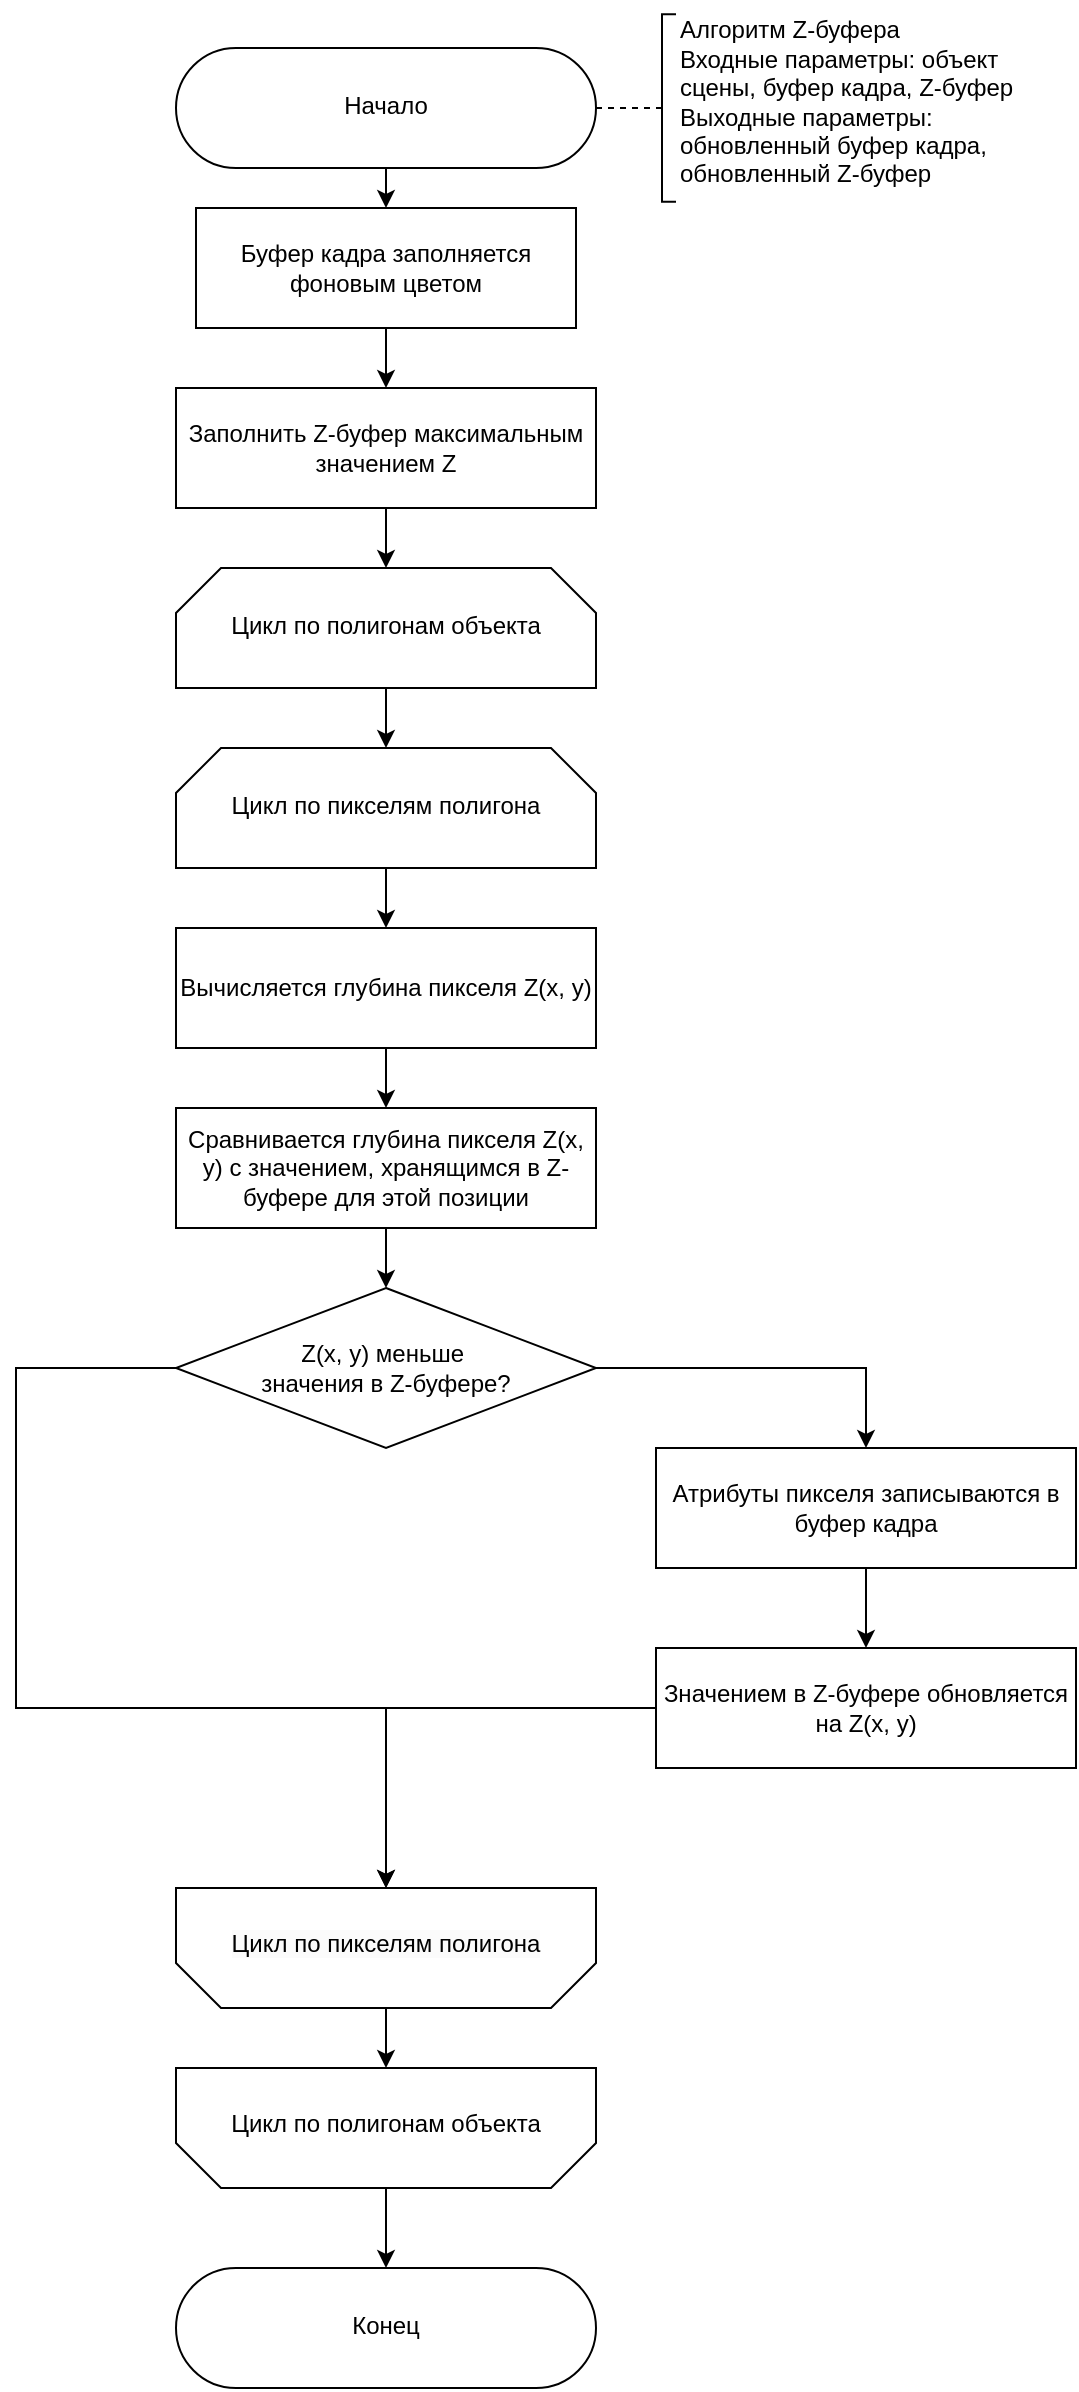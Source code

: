 <mxfile version="24.7.8" pages="6">
  <diagram name="Zbuffer" id="t0vVUFBI7hAGxy4KRxR9">
    <mxGraphModel dx="744" dy="944" grid="1" gridSize="10" guides="1" tooltips="1" connect="1" arrows="1" fold="1" page="1" pageScale="1" pageWidth="1654" pageHeight="2336" math="0" shadow="0">
      <root>
        <mxCell id="0" />
        <mxCell id="1" parent="0" />
        <mxCell id="9sTnr-3qhtHR2wwVFp7q-18" style="edgeStyle=orthogonalEdgeStyle;rounded=0;orthogonalLoop=1;jettySize=auto;html=1;entryX=0.5;entryY=0;entryDx=0;entryDy=0;" edge="1" parent="1" source="9sTnr-3qhtHR2wwVFp7q-1" target="9sTnr-3qhtHR2wwVFp7q-2">
          <mxGeometry relative="1" as="geometry" />
        </mxCell>
        <mxCell id="9sTnr-3qhtHR2wwVFp7q-1" value="Буфер кадра заполняется фоновым цветом" style="rounded=0;whiteSpace=wrap;html=1;" vertex="1" parent="1">
          <mxGeometry x="160" y="200" width="190" height="60" as="geometry" />
        </mxCell>
        <mxCell id="9sTnr-3qhtHR2wwVFp7q-2" value="Заполнить Z-буфер максимальным значением Z" style="rounded=0;whiteSpace=wrap;html=1;" vertex="1" parent="1">
          <mxGeometry x="150" y="290" width="210" height="60" as="geometry" />
        </mxCell>
        <mxCell id="9sTnr-3qhtHR2wwVFp7q-24" value="" style="edgeStyle=orthogonalEdgeStyle;rounded=0;orthogonalLoop=1;jettySize=auto;html=1;" edge="1" parent="1" source="9sTnr-3qhtHR2wwVFp7q-4" target="9sTnr-3qhtHR2wwVFp7q-7">
          <mxGeometry relative="1" as="geometry" />
        </mxCell>
        <mxCell id="9sTnr-3qhtHR2wwVFp7q-4" value="Вычисляется глубина пикселя Z(x, y)" style="rounded=0;whiteSpace=wrap;html=1;" vertex="1" parent="1">
          <mxGeometry x="150" y="560" width="210" height="60" as="geometry" />
        </mxCell>
        <mxCell id="9sTnr-3qhtHR2wwVFp7q-26" style="edgeStyle=orthogonalEdgeStyle;rounded=0;orthogonalLoop=1;jettySize=auto;html=1;entryX=0.5;entryY=0;entryDx=0;entryDy=0;" edge="1" parent="1" source="9sTnr-3qhtHR2wwVFp7q-6" target="9sTnr-3qhtHR2wwVFp7q-8">
          <mxGeometry relative="1" as="geometry" />
        </mxCell>
        <mxCell id="9sTnr-3qhtHR2wwVFp7q-29" style="edgeStyle=orthogonalEdgeStyle;rounded=0;orthogonalLoop=1;jettySize=auto;html=1;entryX=0.5;entryY=0;entryDx=0;entryDy=0;entryPerimeter=0;" edge="1" parent="1" source="9sTnr-3qhtHR2wwVFp7q-6" target="9sTnr-3qhtHR2wwVFp7q-12">
          <mxGeometry relative="1" as="geometry">
            <mxPoint x="255" y="1050" as="targetPoint" />
            <Array as="points">
              <mxPoint x="70" y="780" />
              <mxPoint x="70" y="950" />
              <mxPoint x="255" y="950" />
            </Array>
          </mxGeometry>
        </mxCell>
        <mxCell id="9sTnr-3qhtHR2wwVFp7q-6" value="Z(x, y) меньше&amp;nbsp;&lt;div&gt;значения в Z-буфере?&lt;/div&gt;" style="rhombus;whiteSpace=wrap;html=1;" vertex="1" parent="1">
          <mxGeometry x="150" y="740" width="210" height="80" as="geometry" />
        </mxCell>
        <mxCell id="9sTnr-3qhtHR2wwVFp7q-25" value="" style="edgeStyle=orthogonalEdgeStyle;rounded=0;orthogonalLoop=1;jettySize=auto;html=1;" edge="1" parent="1" source="9sTnr-3qhtHR2wwVFp7q-7" target="9sTnr-3qhtHR2wwVFp7q-6">
          <mxGeometry relative="1" as="geometry" />
        </mxCell>
        <mxCell id="9sTnr-3qhtHR2wwVFp7q-7" value="Сравнивается глубина пикселя Z(x, y) с значением, хранящимся в Z-буфере для этой позиции" style="rounded=0;whiteSpace=wrap;html=1;" vertex="1" parent="1">
          <mxGeometry x="150" y="650" width="210" height="60" as="geometry" />
        </mxCell>
        <mxCell id="9sTnr-3qhtHR2wwVFp7q-27" value="" style="edgeStyle=orthogonalEdgeStyle;rounded=0;orthogonalLoop=1;jettySize=auto;html=1;" edge="1" parent="1" source="9sTnr-3qhtHR2wwVFp7q-8" target="9sTnr-3qhtHR2wwVFp7q-9">
          <mxGeometry relative="1" as="geometry" />
        </mxCell>
        <mxCell id="9sTnr-3qhtHR2wwVFp7q-8" value="Атрибуты пикселя записываются в буфер кадра" style="rounded=0;whiteSpace=wrap;html=1;" vertex="1" parent="1">
          <mxGeometry x="390" y="820" width="210" height="60" as="geometry" />
        </mxCell>
        <mxCell id="9sTnr-3qhtHR2wwVFp7q-9" value="Значением в Z-буфере обновляется на Z(x, y)" style="rounded=0;whiteSpace=wrap;html=1;" vertex="1" parent="1">
          <mxGeometry x="390" y="920" width="210" height="60" as="geometry" />
        </mxCell>
        <mxCell id="9sTnr-3qhtHR2wwVFp7q-10" value="&lt;p style=&quot;line-height: 1&quot;&gt;&lt;font style=&quot;font-size: 12px;&quot; face=&quot;Helvetica&quot;&gt;Цикл по полигонам объекта&lt;/font&gt;&lt;/p&gt;" style="strokeWidth=1;html=1;shape=stencil(rVXBUoMwFPyaXJmQ1EOPivXoxYPnlD5LpiEvE7C1f2/gwQgCbU1lmIG3C7t5ZBOYzKpCOWCCW1UCk89MCIPonmCvbbgPREHoilN5ojLta1U5yGsCj8prtTVATFV7PMBJ7+pOQtsCvK4bVm4YfwzPNKfMcrQ2iGi01YgZ8EFMaRve5V8kxpMHsjl3NVUuOJRQgx+hP829EsDES7RTepvTW4TTuKPe95rT+9+d0jinTczX478mKknXN85VRGM8WUfbLXQns4AsRVRmW5Uf9h4/7W52kB/amBwN+lDStTVjQvLuuNykU83ymRA9XeIRBtM6uybmpXsFo+1QQdwv0W8N5/Gg7tFYRYzjvxWi+oj4mrnBCi4kIuCTULToQhJDBtHDlYjSZr2U/olAi9KvowW+AQ==);whiteSpace=wrap;fontSize=10;fontFamily=Times New Roman;spacingLeft=10;spacingRight=10;spacingBottom=4;aspect=fixed;" vertex="1" parent="1">
          <mxGeometry x="150" y="380" width="210" height="60" as="geometry" />
        </mxCell>
        <mxCell id="9sTnr-3qhtHR2wwVFp7q-23" style="edgeStyle=orthogonalEdgeStyle;rounded=0;orthogonalLoop=1;jettySize=auto;html=1;exitX=0.5;exitY=1;exitDx=0;exitDy=0;exitPerimeter=0;entryX=0.5;entryY=0;entryDx=0;entryDy=0;" edge="1" parent="1" source="9sTnr-3qhtHR2wwVFp7q-11" target="9sTnr-3qhtHR2wwVFp7q-4">
          <mxGeometry relative="1" as="geometry" />
        </mxCell>
        <mxCell id="9sTnr-3qhtHR2wwVFp7q-11" value="&lt;p style=&quot;line-height: 1&quot;&gt;&lt;font style=&quot;font-size: 12px;&quot; face=&quot;Helvetica&quot;&gt;Цикл по пикселям полигона&lt;/font&gt;&lt;/p&gt;" style="strokeWidth=1;html=1;shape=stencil(rVXBUoMwFPyaXJmQ1EOPivXoxYPnlD5LpiEvE7C1f2/gwQgCbU1lmIG3C7t5ZBOYzKpCOWCCW1UCk89MCIPonmCvbbgPREHoilN5ojLta1U5yGsCj8prtTVATFV7PMBJ7+pOQtsCvK4bVm4YfwzPNKfMcrQ2iGi01YgZ8EFMaRve5V8kxpMHsjl3NVUuOJRQgx+hP829EsDES7RTepvTW4TTuKPe95rT+9+d0jinTczX478mKknXN85VRGM8WUfbLXQns4AsRVRmW5Uf9h4/7W52kB/amBwN+lDStTVjQvLuuNykU83ymRA9XeIRBtM6uybmpXsFo+1QQdwv0W8N5/Gg7tFYRYzjvxWi+oj4mrnBCi4kIuCTULToQhJDBtHDlYjSZr2U/olAi9KvowW+AQ==);whiteSpace=wrap;fontSize=10;fontFamily=Times New Roman;spacingLeft=10;spacingRight=10;spacingBottom=4;aspect=fixed;" vertex="1" parent="1">
          <mxGeometry x="150" y="470" width="210" height="60" as="geometry" />
        </mxCell>
        <mxCell id="9sTnr-3qhtHR2wwVFp7q-12" value="&lt;span style=&quot;color: rgb(0, 0, 0); font-family: Helvetica; font-size: 12px; font-style: normal; font-variant-ligatures: normal; font-variant-caps: normal; font-weight: 400; letter-spacing: normal; orphans: 2; text-align: center; text-indent: 0px; text-transform: none; widows: 2; word-spacing: 0px; -webkit-text-stroke-width: 0px; white-space: normal; background-color: rgb(251, 251, 251); text-decoration-thickness: initial; text-decoration-style: initial; text-decoration-color: initial; display: inline !important; float: none;&quot;&gt;Цикл по пикселям полигона&lt;/span&gt;" style="strokeWidth=1;html=1;shape=stencil(rVTBUoMwEP2aXJmQtDN6dBCPvXjwnNJVMk2zTMBW/96FBS0itEYZZmDfwnt52d0IndWlqUAo6c0BhL4XSjnEKvc7eiO4ZGwlOTxxmA6xqSsoGgaPJlizdcCZugm4h5PdNT2F9SUE27RZnQt5R9+0t84K9J5ILPp6lDnLE5mxnv6Vb0wmkzXLvPcxRxUpHKCBMEK/rG0YEOohWim9TukxQmnsaNC9pPT0e6U0TimP2T35rVDJzZU7uIkwJpPbaLkZdzojZK5FdbY1xf4l4CvNy0+LfLbOFegwUMjPTkwoLftr2WRl2vGZJIb0AY8w20BLzAOBs/6M4HOs/49CrSM41LiIq5h1/J0ixkjhsIaFehI+KWmHzvQRdRAGuNBgfNTO9e6EoEP52O+ADw==);whiteSpace=wrap;fontSize=10;fontFamily=Times New Roman;spacingLeft=10;spacingRight=10;spacingBottom=4;aspect=fixed;" vertex="1" parent="1">
          <mxGeometry x="150" y="1040" width="210" height="60" as="geometry" />
        </mxCell>
        <mxCell id="9sTnr-3qhtHR2wwVFp7q-31" style="edgeStyle=orthogonalEdgeStyle;rounded=0;orthogonalLoop=1;jettySize=auto;html=1;exitX=0.5;exitY=1;exitDx=0;exitDy=0;exitPerimeter=0;entryX=0.5;entryY=0;entryDx=0;entryDy=0;" edge="1" parent="1" source="9sTnr-3qhtHR2wwVFp7q-13" target="9sTnr-3qhtHR2wwVFp7q-15">
          <mxGeometry relative="1" as="geometry" />
        </mxCell>
        <mxCell id="9sTnr-3qhtHR2wwVFp7q-13" value="&lt;span style=&quot;font-family: Helvetica; font-size: 12px;&quot;&gt;Цикл по полигонам объекта&lt;/span&gt;" style="strokeWidth=1;html=1;shape=stencil(rVTBUoMwEP2aXJmQtDN6dBCPvXjwnNJVMk2zTMBW/96FBS0itEYZZmDfwnt52d0IndWlqUAo6c0BhL4XSjnEKvc7eiO4ZGwlOTxxmA6xqSsoGgaPJlizdcCZugm4h5PdNT2F9SUE27RZnQt5R9+0t84K9J5ILPp6lDnLE5mxnv6Vb0wmkzXLvPcxRxUpHKCBMEK/rG0YEOohWim9TukxQmnsaNC9pPT0e6U0TimP2T35rVDJzZU7uIkwJpPbaLkZdzojZK5FdbY1xf4l4CvNy0+LfLbOFegwUMjPTkwoLftr2WRl2vGZJIb0AY8w20BLzAOBs/6M4HOs/49CrSM41LiIq5h1/J0ixkjhsIaFehI+KWmHzvQRdRAGuNBgfNTO9e6EoEP52O+ADw==);whiteSpace=wrap;fontSize=10;fontFamily=Times New Roman;spacingLeft=10;spacingRight=10;spacingBottom=4;aspect=fixed;" vertex="1" parent="1">
          <mxGeometry x="150" y="1130" width="210" height="60" as="geometry" />
        </mxCell>
        <mxCell id="9sTnr-3qhtHR2wwVFp7q-15" value="&lt;p style=&quot;line-height: 1;&quot;&gt;&lt;font style=&quot;font-size: 12px;&quot; face=&quot;Helvetica&quot;&gt;Конец&lt;/font&gt;&lt;/p&gt;" style="shape=stencil(vZXxboMgEMafhj9dUNwDLG57j9NelRTBIKv27YegWdHq1s3OmJD7Dn/3nZyRsKytoEGSUAk1EvZKkiTHkku7WrHySkp92PkwnmJoGyyMF8+gOeQCfaY1Wp2w4wczIrisUHMzZNkboS92z3CzrFBSWghXsg0yV3kLAy7ts7T3sLH8JYgay6/RoB5NepUk7z/HPj0/Bhw/yG+Indzv7nc/cOg4ftTB7QaOf49lmVXWhptlORSnUqsPebhp5siFKJRQ2oZ+dbVIwuh4bTfTwPDhLRJTulZn/OpydizpJntCgC5WCWOkZ1l9CWMBusTIgqKjgDJ4m22H2CzlPoKet5FWBoaXGlTbtiu4vOo4vm34jo7nhPQPPdN/6fmuU3bTuxgip65Mrp1ZpfGbkfa/hY2qqxtc6UUFp/o/mBM+AQ==);whiteSpace=wrap;html=1;aspect=fixed;fontFamily=Times New Roman;fontSize=10;spacingBottom=4;" vertex="1" parent="1">
          <mxGeometry x="150" y="1230" width="210" height="60" as="geometry" />
        </mxCell>
        <mxCell id="9sTnr-3qhtHR2wwVFp7q-17" style="edgeStyle=orthogonalEdgeStyle;rounded=0;orthogonalLoop=1;jettySize=auto;html=1;exitX=0.5;exitY=1;exitDx=0;exitDy=0;entryX=0.5;entryY=0;entryDx=0;entryDy=0;" edge="1" parent="1" source="9sTnr-3qhtHR2wwVFp7q-16" target="9sTnr-3qhtHR2wwVFp7q-1">
          <mxGeometry relative="1" as="geometry" />
        </mxCell>
        <mxCell id="9sTnr-3qhtHR2wwVFp7q-16" value="&lt;p style=&quot;line-height: 1;&quot;&gt;&lt;font style=&quot;font-size: 12px;&quot; face=&quot;Helvetica&quot;&gt;Начало&lt;/font&gt;&lt;/p&gt;" style="shape=stencil(vZXxboMgEMafhj9dUNwDLG57j9NelRTBIKv27YegWdHq1s3OmJD7Dn/3nZyRsKytoEGSUAk1EvZKkiTHkku7WrHySkp92PkwnmJoGyyMF8+gOeQCfaY1Wp2w4wczIrisUHMzZNkboS92z3CzrFBSWghXsg0yV3kLAy7ts7T3sLH8JYgay6/RoB5NepUk7z/HPj0/Bhw/yG+Indzv7nc/cOg4ftTB7QaOf49lmVXWhptlORSnUqsPebhp5siFKJRQ2oZ+dbVIwuh4bTfTwPDhLRJTulZn/OpydizpJntCgC5WCWOkZ1l9CWMBusTIgqKjgDJ4m22H2CzlPoKet5FWBoaXGlTbtiu4vOo4vm34jo7nhPQPPdN/6fmuU3bTuxgip65Mrp1ZpfGbkfa/hY2qqxtc6UUFp/o/mBM+AQ==);whiteSpace=wrap;html=1;aspect=fixed;fontFamily=Times New Roman;fontSize=10;spacingBottom=4;" vertex="1" parent="1">
          <mxGeometry x="150" y="120" width="210" height="60" as="geometry" />
        </mxCell>
        <mxCell id="9sTnr-3qhtHR2wwVFp7q-22" style="edgeStyle=orthogonalEdgeStyle;rounded=0;orthogonalLoop=1;jettySize=auto;html=1;exitX=0.5;exitY=1;exitDx=0;exitDy=0;exitPerimeter=0;entryX=0.5;entryY=0;entryDx=0;entryDy=0;entryPerimeter=0;" edge="1" parent="1" source="9sTnr-3qhtHR2wwVFp7q-10" target="9sTnr-3qhtHR2wwVFp7q-11">
          <mxGeometry relative="1" as="geometry" />
        </mxCell>
        <mxCell id="9sTnr-3qhtHR2wwVFp7q-28" style="edgeStyle=orthogonalEdgeStyle;rounded=0;orthogonalLoop=1;jettySize=auto;html=1;entryX=0.5;entryY=0;entryDx=0;entryDy=0;entryPerimeter=0;" edge="1" parent="1" source="9sTnr-3qhtHR2wwVFp7q-9" target="9sTnr-3qhtHR2wwVFp7q-12">
          <mxGeometry relative="1" as="geometry" />
        </mxCell>
        <mxCell id="9sTnr-3qhtHR2wwVFp7q-30" style="edgeStyle=orthogonalEdgeStyle;rounded=0;orthogonalLoop=1;jettySize=auto;html=1;entryX=0.5;entryY=0;entryDx=0;entryDy=0;entryPerimeter=0;" edge="1" parent="1" source="9sTnr-3qhtHR2wwVFp7q-12" target="9sTnr-3qhtHR2wwVFp7q-13">
          <mxGeometry relative="1" as="geometry" />
        </mxCell>
        <mxCell id="9sTnr-3qhtHR2wwVFp7q-32" value="&lt;p style=&quot;line-height: 100%; font-size: 10px;&quot;&gt;&lt;br style=&quot;font-size: 10px;&quot;&gt;&lt;/p&gt;" style="strokeWidth=1;html=1;shape=stencil(rZXNcoMgFIWfhm2HiH2ADk2X3XTRNdHbyiSAAzRp377I1YnUnxjtTBbcc835uAdGCeOuEjWQjGqhgLBnkmWFUQq0D6sgV6jlFMtLWgpXQ+FROwsrxeEE2HHemiNcZOlbB6krsDK6sj2hT+GZ5sd4YbQOJtJol3R6/WAmZLMj+o1m9OERMT9tjVUdCAo82ES9TvaKAsleVpN2y0hvK0jpRB33Fun9ftJuHWm/mbTwlDaDlh7SBIjxoExdS8YPojh+WvOly9Ht1aK58oNG11bmDNd953QsofHJO4eT1D0Hxv7ZIV9h8WeMeYsY7yClqE5Ey/iHsTCTOb5tZoh3HUo6zLJIS+EqKMO6XfTv4YbDmIePJ3kzlPi3QaJRxa9BFH4B);align=left;labelPosition=right;pointerEvents=1;gradientColor=#ffffff;spacing=0;fontSize=10;shadow=0;spacingBottom=1;fontFamily=Times New Roman;" vertex="1" parent="1">
          <mxGeometry x="360" y="103.13" width="40" height="93.75" as="geometry" />
        </mxCell>
        <mxCell id="9sTnr-3qhtHR2wwVFp7q-33" value="Алгоритм Z-буфера&lt;br&gt;Входные параметры: объект сцены, буфер кадра, Z-буфер&amp;nbsp;&lt;div&gt;Выходные параметры: обновленный буфер кадра, обновленный Z-буфер&amp;nbsp;&lt;br&gt;&lt;/div&gt;" style="text;html=1;align=left;verticalAlign=middle;whiteSpace=wrap;rounded=0;" vertex="1" parent="1">
          <mxGeometry x="400" y="96.88" width="180" height="100" as="geometry" />
        </mxCell>
        <mxCell id="9sTnr-3qhtHR2wwVFp7q-34" style="edgeStyle=orthogonalEdgeStyle;rounded=0;orthogonalLoop=1;jettySize=auto;html=1;entryX=0.5;entryY=0;entryDx=0;entryDy=0;entryPerimeter=0;" edge="1" parent="1" source="9sTnr-3qhtHR2wwVFp7q-2" target="9sTnr-3qhtHR2wwVFp7q-10">
          <mxGeometry relative="1" as="geometry" />
        </mxCell>
      </root>
    </mxGraphModel>
  </diagram>
  <diagram id="bqT6VSh46l1ocCA-F9W7" name="Raycasting_1">
    <mxGraphModel dx="548" dy="696" grid="1" gridSize="10" guides="1" tooltips="1" connect="1" arrows="1" fold="1" page="1" pageScale="1" pageWidth="1654" pageHeight="2336" math="0" shadow="0">
      <root>
        <mxCell id="0" />
        <mxCell id="1" parent="0" />
        <mxCell id="z3jpUxBXcxBUjo_BH_Zp-1" value="Определение&amp;nbsp;" style="rounded=0;whiteSpace=wrap;html=1;" vertex="1" parent="1">
          <mxGeometry x="130" y="150" width="210" height="60" as="geometry" />
        </mxCell>
        <mxCell id="z3jpUxBXcxBUjo_BH_Zp-2" style="edgeStyle=orthogonalEdgeStyle;rounded=0;orthogonalLoop=1;jettySize=auto;html=1;exitX=0.5;exitY=1;exitDx=0;exitDy=0;entryX=0.5;entryY=0;entryDx=0;entryDy=0;" edge="1" parent="1" source="z3jpUxBXcxBUjo_BH_Zp-3" target="z3jpUxBXcxBUjo_BH_Zp-1">
          <mxGeometry relative="1" as="geometry" />
        </mxCell>
        <mxCell id="z3jpUxBXcxBUjo_BH_Zp-3" value="&lt;p style=&quot;line-height: 1;&quot;&gt;&lt;font style=&quot;font-size: 12px;&quot; face=&quot;Helvetica&quot;&gt;Начало&lt;/font&gt;&lt;/p&gt;" style="shape=stencil(vZXxboMgEMafhj9dUNwDLG57j9NelRTBIKv27YegWdHq1s3OmJD7Dn/3nZyRsKytoEGSUAk1EvZKkiTHkku7WrHySkp92PkwnmJoGyyMF8+gOeQCfaY1Wp2w4wczIrisUHMzZNkboS92z3CzrFBSWghXsg0yV3kLAy7ts7T3sLH8JYgay6/RoB5NepUk7z/HPj0/Bhw/yG+Indzv7nc/cOg4ftTB7QaOf49lmVXWhptlORSnUqsPebhp5siFKJRQ2oZ+dbVIwuh4bTfTwPDhLRJTulZn/OpydizpJntCgC5WCWOkZ1l9CWMBusTIgqKjgDJ4m22H2CzlPoKet5FWBoaXGlTbtiu4vOo4vm34jo7nhPQPPdN/6fmuU3bTuxgip65Mrp1ZpfGbkfa/hY2qqxtc6UUFp/o/mBM+AQ==);whiteSpace=wrap;html=1;aspect=fixed;fontFamily=Times New Roman;fontSize=10;spacingBottom=4;" vertex="1" parent="1">
          <mxGeometry x="130" y="70" width="210" height="60" as="geometry" />
        </mxCell>
        <mxCell id="C1GoK0iYeQlJtS9CJ57v-4" style="edgeStyle=orthogonalEdgeStyle;rounded=0;orthogonalLoop=1;jettySize=auto;html=1;entryX=0.5;entryY=0;entryDx=0;entryDy=0;" edge="1" parent="1" source="NCCnEN5Glyrj1XGEuxJx-1" target="NCCnEN5Glyrj1XGEuxJx-2">
          <mxGeometry relative="1" as="geometry" />
        </mxCell>
        <mxCell id="NCCnEN5Glyrj1XGEuxJx-1" value="&lt;p style=&quot;line-height: 1&quot;&gt;&lt;font face=&quot;Helvetica&quot;&gt;&lt;span style=&quot;font-size: 12px;&quot;&gt;Для каждого пикселя&lt;/span&gt;&lt;/font&gt;&lt;/p&gt;" style="strokeWidth=1;html=1;shape=stencil(rVXBUoMwFPyaXJmQ1EOPivXoxYPnlD5LpiEvE7C1f2/gwQgCbU1lmIG3C7t5ZBOYzKpCOWCCW1UCk89MCIPonmCvbbgPREHoilN5ojLta1U5yGsCj8prtTVATFV7PMBJ7+pOQtsCvK4bVm4YfwzPNKfMcrQ2iGi01YgZ8EFMaRve5V8kxpMHsjl3NVUuOJRQgx+hP829EsDES7RTepvTW4TTuKPe95rT+9+d0jinTczX478mKknXN85VRGM8WUfbLXQns4AsRVRmW5Uf9h4/7W52kB/amBwN+lDStTVjQvLuuNykU83ymRA9XeIRBtM6uybmpXsFo+1QQdwv0W8N5/Gg7tFYRYzjvxWi+oj4mrnBCi4kIuCTULToQhJDBtHDlYjSZr2U/olAi9KvowW+AQ==);whiteSpace=wrap;fontSize=10;fontFamily=Times New Roman;spacingLeft=10;spacingRight=10;spacingBottom=4;aspect=fixed;" vertex="1" parent="1">
          <mxGeometry x="130" y="230" width="210" height="60" as="geometry" />
        </mxCell>
        <mxCell id="C1GoK0iYeQlJtS9CJ57v-5" style="edgeStyle=orthogonalEdgeStyle;rounded=0;orthogonalLoop=1;jettySize=auto;html=1;entryX=0.5;entryY=0;entryDx=0;entryDy=0;" edge="1" parent="1" source="NCCnEN5Glyrj1XGEuxJx-2" target="NCCnEN5Glyrj1XGEuxJx-3">
          <mxGeometry relative="1" as="geometry" />
        </mxCell>
        <mxCell id="NCCnEN5Glyrj1XGEuxJx-2" value="&lt;span style=&quot;color: rgb(64, 64, 64); text-align: left;&quot;&gt;&lt;font style=&quot;font-size: 12px;&quot; face=&quot;Helvetica&quot;&gt;Генерация луча&lt;/font&gt;&lt;/span&gt;" style="rounded=0;whiteSpace=wrap;html=1;shape=label;backgroundOutline=1;" vertex="1" parent="1">
          <mxGeometry x="130" y="310" width="210" height="60" as="geometry" />
        </mxCell>
        <mxCell id="C1GoK0iYeQlJtS9CJ57v-6" style="edgeStyle=orthogonalEdgeStyle;rounded=0;orthogonalLoop=1;jettySize=auto;html=1;exitX=0.5;exitY=1;exitDx=0;exitDy=0;" edge="1" parent="1" source="NCCnEN5Glyrj1XGEuxJx-3" target="NCCnEN5Glyrj1XGEuxJx-4">
          <mxGeometry relative="1" as="geometry" />
        </mxCell>
        <mxCell id="NCCnEN5Glyrj1XGEuxJx-3" value="Трассировка луча" style="rounded=0;whiteSpace=wrap;html=1;shape=label;backgroundOutline=1;" vertex="1" parent="1">
          <mxGeometry x="130" y="390" width="210" height="60" as="geometry" />
        </mxCell>
        <mxCell id="NCCnEN5Glyrj1XGEuxJx-4" value="Установка цвета пикселя" style="rounded=0;whiteSpace=wrap;html=1;shape=label;backgroundOutline=1;" vertex="1" parent="1">
          <mxGeometry x="130" y="470" width="210" height="60" as="geometry" />
        </mxCell>
        <mxCell id="C1GoK0iYeQlJtS9CJ57v-8" style="edgeStyle=orthogonalEdgeStyle;rounded=0;orthogonalLoop=1;jettySize=auto;html=1;exitX=0.5;exitY=1;exitDx=0;exitDy=0;exitPerimeter=0;entryX=0.5;entryY=0;entryDx=0;entryDy=0;" edge="1" parent="1" source="C1GoK0iYeQlJtS9CJ57v-1" target="C1GoK0iYeQlJtS9CJ57v-2">
          <mxGeometry relative="1" as="geometry" />
        </mxCell>
        <mxCell id="C1GoK0iYeQlJtS9CJ57v-1" value="&lt;span style=&quot;font-family: Helvetica; font-size: 12px;&quot;&gt;Для каждого пикселя&lt;/span&gt;" style="strokeWidth=1;html=1;shape=stencil(rVTBUoMwEP2aXJmQtDN6dBCPvXjwnNJVMk2zTMBW/96FBS0itEYZZmDfwnt52d0IndWlqUAo6c0BhL4XSjnEKvc7eiO4ZGwlOTxxmA6xqSsoGgaPJlizdcCZugm4h5PdNT2F9SUE27RZnQt5R9+0t84K9J5ILPp6lDnLE5mxnv6Vb0wmkzXLvPcxRxUpHKCBMEK/rG0YEOohWim9TukxQmnsaNC9pPT0e6U0TimP2T35rVDJzZU7uIkwJpPbaLkZdzojZK5FdbY1xf4l4CvNy0+LfLbOFegwUMjPTkwoLftr2WRl2vGZJIb0AY8w20BLzAOBs/6M4HOs/49CrSM41LiIq5h1/J0ixkjhsIaFehI+KWmHzvQRdRAGuNBgfNTO9e6EoEP52O+ADw==);whiteSpace=wrap;fontSize=10;fontFamily=Times New Roman;spacingLeft=10;spacingRight=10;spacingBottom=4;aspect=fixed;" vertex="1" parent="1">
          <mxGeometry x="130" y="550" width="210" height="60" as="geometry" />
        </mxCell>
        <mxCell id="C1GoK0iYeQlJtS9CJ57v-2" value="&lt;p style=&quot;line-height: 1;&quot;&gt;&lt;font style=&quot;font-size: 12px;&quot; face=&quot;Helvetica&quot;&gt;Начало&lt;/font&gt;&lt;/p&gt;" style="shape=stencil(vZXxboMgEMafhj9dUNwDLG57j9NelRTBIKv27YegWdHq1s3OmJD7Dn/3nZyRsKytoEGSUAk1EvZKkiTHkku7WrHySkp92PkwnmJoGyyMF8+gOeQCfaY1Wp2w4wczIrisUHMzZNkboS92z3CzrFBSWghXsg0yV3kLAy7ts7T3sLH8JYgay6/RoB5NepUk7z/HPj0/Bhw/yG+Indzv7nc/cOg4ftTB7QaOf49lmVXWhptlORSnUqsPebhp5siFKJRQ2oZ+dbVIwuh4bTfTwPDhLRJTulZn/OpydizpJntCgC5WCWOkZ1l9CWMBusTIgqKjgDJ4m22H2CzlPoKet5FWBoaXGlTbtiu4vOo4vm34jo7nhPQPPdN/6fmuU3bTuxgip65Mrp1ZpfGbkfa/hY2qqxtc6UUFp/o/mBM+AQ==);whiteSpace=wrap;html=1;aspect=fixed;fontFamily=Times New Roman;fontSize=10;spacingBottom=4;" vertex="1" parent="1">
          <mxGeometry x="130" y="630" width="210" height="60" as="geometry" />
        </mxCell>
        <mxCell id="C1GoK0iYeQlJtS9CJ57v-3" style="edgeStyle=orthogonalEdgeStyle;rounded=0;orthogonalLoop=1;jettySize=auto;html=1;entryX=0.5;entryY=0;entryDx=0;entryDy=0;entryPerimeter=0;" edge="1" parent="1" source="z3jpUxBXcxBUjo_BH_Zp-1" target="NCCnEN5Glyrj1XGEuxJx-1">
          <mxGeometry relative="1" as="geometry" />
        </mxCell>
        <mxCell id="C1GoK0iYeQlJtS9CJ57v-7" style="edgeStyle=orthogonalEdgeStyle;rounded=0;orthogonalLoop=1;jettySize=auto;html=1;exitX=0.5;exitY=1;exitDx=0;exitDy=0;entryX=0.5;entryY=0;entryDx=0;entryDy=0;entryPerimeter=0;" edge="1" parent="1" source="NCCnEN5Glyrj1XGEuxJx-4" target="C1GoK0iYeQlJtS9CJ57v-1">
          <mxGeometry relative="1" as="geometry" />
        </mxCell>
        <mxCell id="EQhgV5JyZfUAA8mnSy---1" value="&lt;span style=&quot;color: rgb(64, 64, 64); font-family: Helvetica; font-size: 12px; font-style: normal; font-variant-ligatures: normal; font-variant-caps: normal; font-weight: 400; letter-spacing: normal; orphans: 2; text-align: left; text-indent: 0px; text-transform: none; widows: 2; word-spacing: 0px; -webkit-text-stroke-width: 0px; white-space: normal; background-color: rgb(251, 251, 251); text-decoration-thickness: initial; text-decoration-style: initial; text-decoration-color: initial; display: inline !important; float: none;&quot;&gt;Создается луч из камеры через пиксель в сцену&lt;/span&gt;" style="text;whiteSpace=wrap;html=1;" vertex="1" parent="1">
          <mxGeometry x="380" y="320" width="150" height="40" as="geometry" />
        </mxCell>
        <mxCell id="EQhgV5JyZfUAA8mnSy---2" value="&lt;p style=&quot;line-height: 100%; font-size: 10px;&quot;&gt;&lt;br style=&quot;font-size: 10px;&quot;&gt;&lt;/p&gt;" style="strokeWidth=1;html=1;shape=stencil(rZXNcoMgFIWfhm2HiH2ADk2X3XTRNdHbyiSAAzRp377I1YnUnxjtTBbcc835uAdGCeOuEjWQjGqhgLBnkmWFUQq0D6sgV6jlFMtLWgpXQ+FROwsrxeEE2HHemiNcZOlbB6krsDK6sj2hT+GZ5sd4YbQOJtJol3R6/WAmZLMj+o1m9OERMT9tjVUdCAo82ES9TvaKAsleVpN2y0hvK0jpRB33Fun9ftJuHWm/mbTwlDaDlh7SBIjxoExdS8YPojh+WvOly9Ht1aK58oNG11bmDNd953QsofHJO4eT1D0Hxv7ZIV9h8WeMeYsY7yClqE5Ey/iHsTCTOb5tZoh3HUo6zLJIS+EqKMO6XfTv4YbDmIePJ3kzlPi3QaJRxa9BFH4B);align=left;labelPosition=right;pointerEvents=1;gradientColor=#ffffff;spacing=0;fontSize=10;shadow=0;spacingBottom=1;fontFamily=Times New Roman;" vertex="1" parent="1">
          <mxGeometry x="340" y="312.5" width="40" height="55" as="geometry" />
        </mxCell>
        <mxCell id="EQhgV5JyZfUAA8mnSy---3" value="&lt;span style=&quot;color: rgb(64, 64, 64); font-family: Helvetica; font-size: 12px; font-style: normal; font-variant-ligatures: normal; font-variant-caps: normal; font-weight: 400; letter-spacing: normal; orphans: 2; text-align: left; text-indent: 0px; text-transform: none; widows: 2; word-spacing: 0px; -webkit-text-stroke-width: 0px; white-space: normal; background-color: rgb(251, 251, 251); text-decoration-thickness: initial; text-decoration-style: initial; text-decoration-color: initial; display: inline !important; float: none;&quot;&gt;Проверка пересечения луча с объектами сцены&lt;/span&gt;" style="text;whiteSpace=wrap;html=1;" vertex="1" parent="1">
          <mxGeometry x="380" y="400" width="150" height="40" as="geometry" />
        </mxCell>
        <mxCell id="EQhgV5JyZfUAA8mnSy---4" value="&lt;p style=&quot;line-height: 100%; font-size: 10px;&quot;&gt;&lt;br style=&quot;font-size: 10px;&quot;&gt;&lt;/p&gt;" style="strokeWidth=1;html=1;shape=stencil(rZXNcoMgFIWfhm2HiH2ADk2X3XTRNdHbyiSAAzRp377I1YnUnxjtTBbcc835uAdGCeOuEjWQjGqhgLBnkmWFUQq0D6sgV6jlFMtLWgpXQ+FROwsrxeEE2HHemiNcZOlbB6krsDK6sj2hT+GZ5sd4YbQOJtJol3R6/WAmZLMj+o1m9OERMT9tjVUdCAo82ES9TvaKAsleVpN2y0hvK0jpRB33Fun9ftJuHWm/mbTwlDaDlh7SBIjxoExdS8YPojh+WvOly9Ht1aK58oNG11bmDNd953QsofHJO4eT1D0Hxv7ZIV9h8WeMeYsY7yClqE5Ey/iHsTCTOb5tZoh3HUo6zLJIS+EqKMO6XfTv4YbDmIePJ3kzlPi3QaJRxa9BFH4B);align=left;labelPosition=right;pointerEvents=1;gradientColor=#ffffff;spacing=0;fontSize=10;shadow=0;spacingBottom=1;fontFamily=Times New Roman;" vertex="1" parent="1">
          <mxGeometry x="340" y="392.5" width="40" height="55" as="geometry" />
        </mxCell>
        <mxCell id="5jhFRuuMYy4l6wjjo_lm-1" value="&lt;p style=&quot;line-height: 100%; font-size: 10px;&quot;&gt;&lt;br style=&quot;font-size: 10px;&quot;&gt;&lt;/p&gt;" style="strokeWidth=1;html=1;shape=stencil(rZXNcoMgFIWfhm2HiH2ADk2X3XTRNdHbyiSAAzRp377I1YnUnxjtTBbcc835uAdGCeOuEjWQjGqhgLBnkmWFUQq0D6sgV6jlFMtLWgpXQ+FROwsrxeEE2HHemiNcZOlbB6krsDK6sj2hT+GZ5sd4YbQOJtJol3R6/WAmZLMj+o1m9OERMT9tjVUdCAo82ES9TvaKAsleVpN2y0hvK0jpRB33Fun9ftJuHWm/mbTwlDaDlh7SBIjxoExdS8YPojh+WvOly9Ht1aK58oNG11bmDNd953QsofHJO4eT1D0Hxv7ZIV9h8WeMeYsY7yClqE5Ey/iHsTCTOb5tZoh3HUo6zLJIS+EqKMO6XfTv4YbDmIePJ3kzlPi3QaJRxa9BFH4B);align=left;labelPosition=right;pointerEvents=1;gradientColor=#ffffff;spacing=0;fontSize=10;shadow=0;spacingBottom=1;fontFamily=Times New Roman;" vertex="1" parent="1">
          <mxGeometry x="340" y="53.13" width="40" height="93.75" as="geometry" />
        </mxCell>
        <mxCell id="5jhFRuuMYy4l6wjjo_lm-2" value="Алгоритм Raycasting&lt;br&gt;Входные параметры: объекты сцены, источник света&lt;div&gt;Выходные параметры: двумерный массив пикселей&lt;br&gt;&lt;/div&gt;" style="text;html=1;align=left;verticalAlign=middle;whiteSpace=wrap;rounded=0;" vertex="1" parent="1">
          <mxGeometry x="380" y="53.13" width="180" height="90" as="geometry" />
        </mxCell>
      </root>
    </mxGraphModel>
  </diagram>
  <diagram id="PpHwnF-vOCiVfNUWi9Pb" name="Wind_1">
    <mxGraphModel dx="1209" dy="1529" grid="1" gridSize="10" guides="1" tooltips="1" connect="1" arrows="1" fold="1" page="1" pageScale="1" pageWidth="1654" pageHeight="2336" math="0" shadow="0">
      <root>
        <mxCell id="0" />
        <mxCell id="1" parent="0" />
        <mxCell id="81PkjVl6WLsOI4FiLOVO-1" value="Запуск таймера" style="rounded=0;whiteSpace=wrap;html=1;" parent="1" vertex="1">
          <mxGeometry x="90" y="180" width="210" height="60" as="geometry" />
        </mxCell>
        <mxCell id="Soc19j7u6bVoP2mBb3ks-5" style="edgeStyle=orthogonalEdgeStyle;rounded=0;orthogonalLoop=1;jettySize=auto;html=1;exitX=0.5;exitY=1;exitDx=0;exitDy=0;entryX=0.5;entryY=0;entryDx=0;entryDy=0;" parent="1" source="81PkjVl6WLsOI4FiLOVO-3" target="81PkjVl6WLsOI4FiLOVO-1" edge="1">
          <mxGeometry relative="1" as="geometry" />
        </mxCell>
        <mxCell id="81PkjVl6WLsOI4FiLOVO-3" value="&lt;p style=&quot;line-height: 1;&quot;&gt;&lt;font style=&quot;font-size: 12px;&quot; face=&quot;Helvetica&quot;&gt;Начало&lt;/font&gt;&lt;/p&gt;" style="shape=stencil(vZXxboMgEMafhj9dUNwDLG57j9NelRTBIKv27YegWdHq1s3OmJD7Dn/3nZyRsKytoEGSUAk1EvZKkiTHkku7WrHySkp92PkwnmJoGyyMF8+gOeQCfaY1Wp2w4wczIrisUHMzZNkboS92z3CzrFBSWghXsg0yV3kLAy7ts7T3sLH8JYgay6/RoB5NepUk7z/HPj0/Bhw/yG+Indzv7nc/cOg4ftTB7QaOf49lmVXWhptlORSnUqsPebhp5siFKJRQ2oZ+dbVIwuh4bTfTwPDhLRJTulZn/OpydizpJntCgC5WCWOkZ1l9CWMBusTIgqKjgDJ4m22H2CzlPoKet5FWBoaXGlTbtiu4vOo4vm34jo7nhPQPPdN/6fmuU3bTuxgip65Mrp1ZpfGbkfa/hY2qqxtc6UUFp/o/mBM+AQ==);whiteSpace=wrap;html=1;aspect=fixed;fontFamily=Times New Roman;fontSize=10;spacingBottom=4;" parent="1" vertex="1">
          <mxGeometry x="90" y="100" width="210" height="60" as="geometry" />
        </mxCell>
        <mxCell id="a5AkTZR5CCDgVK7znDBV-3" style="edgeStyle=orthogonalEdgeStyle;rounded=0;orthogonalLoop=1;jettySize=auto;html=1;exitX=0.5;exitY=1;exitDx=0;exitDy=0;exitPerimeter=0;entryX=0.5;entryY=0;entryDx=0;entryDy=0;" edge="1" parent="1" source="fhKtY9cdnAlK7WPSnyFI-1" target="a5AkTZR5CCDgVK7znDBV-2">
          <mxGeometry relative="1" as="geometry" />
        </mxCell>
        <mxCell id="fhKtY9cdnAlK7WPSnyFI-1" value="&lt;p style=&quot;line-height: 1&quot;&gt;&lt;font face=&quot;Helvetica&quot;&gt;&lt;span style=&quot;font-size: 12px;&quot;&gt;Для каждого тика таймера&lt;/span&gt;&lt;/font&gt;&lt;/p&gt;" style="strokeWidth=1;html=1;shape=stencil(rVXBUoMwFPyaXJmQ1EOPivXoxYPnlD5LpiEvE7C1f2/gwQgCbU1lmIG3C7t5ZBOYzKpCOWCCW1UCk89MCIPonmCvbbgPREHoilN5ojLta1U5yGsCj8prtTVATFV7PMBJ7+pOQtsCvK4bVm4YfwzPNKfMcrQ2iGi01YgZ8EFMaRve5V8kxpMHsjl3NVUuOJRQgx+hP829EsDES7RTepvTW4TTuKPe95rT+9+d0jinTczX478mKknXN85VRGM8WUfbLXQns4AsRVRmW5Uf9h4/7W52kB/amBwN+lDStTVjQvLuuNykU83ymRA9XeIRBtM6uybmpXsFo+1QQdwv0W8N5/Gg7tFYRYzjvxWi+oj4mrnBCi4kIuCTULToQhJDBtHDlYjSZr2U/olAi9KvowW+AQ==);whiteSpace=wrap;fontSize=10;fontFamily=Times New Roman;spacingLeft=10;spacingRight=10;spacingBottom=4;aspect=fixed;" parent="1" vertex="1">
          <mxGeometry x="90" y="260" width="210" height="60" as="geometry" />
        </mxCell>
        <mxCell id="fhKtY9cdnAlK7WPSnyFI-2" value="вызвать метод ApplyBoneTransform" style="rounded=0;whiteSpace=wrap;html=1;shape=process;backgroundOutline=1;" parent="1" vertex="1">
          <mxGeometry x="90" y="580" width="210" height="60" as="geometry" />
        </mxCell>
        <mxCell id="Soc19j7u6bVoP2mBb3ks-8" style="edgeStyle=orthogonalEdgeStyle;rounded=0;orthogonalLoop=1;jettySize=auto;html=1;exitX=0.5;exitY=1;exitDx=0;exitDy=0;exitPerimeter=0;entryX=0.5;entryY=0;entryDx=0;entryDy=0;" parent="1" source="fhKtY9cdnAlK7WPSnyFI-3" target="fhKtY9cdnAlK7WPSnyFI-2" edge="1">
          <mxGeometry relative="1" as="geometry" />
        </mxCell>
        <mxCell id="fhKtY9cdnAlK7WPSnyFI-3" value="&lt;p style=&quot;line-height: 1&quot;&gt;&lt;font face=&quot;Helvetica&quot;&gt;&lt;span style=&quot;font-size: 12px;&quot;&gt;Для каждой кости&lt;/span&gt;&lt;/font&gt;&lt;/p&gt;" style="strokeWidth=1;html=1;shape=stencil(rVXBUoMwFPyaXJmQ1EOPivXoxYPnlD5LpiEvE7C1f2/gwQgCbU1lmIG3C7t5ZBOYzKpCOWCCW1UCk89MCIPonmCvbbgPREHoilN5ojLta1U5yGsCj8prtTVATFV7PMBJ7+pOQtsCvK4bVm4YfwzPNKfMcrQ2iGi01YgZ8EFMaRve5V8kxpMHsjl3NVUuOJRQgx+hP829EsDES7RTepvTW4TTuKPe95rT+9+d0jinTczX478mKknXN85VRGM8WUfbLXQns4AsRVRmW5Uf9h4/7W52kB/amBwN+lDStTVjQvLuuNykU83ymRA9XeIRBtM6uybmpXsFo+1QQdwv0W8N5/Gg7tFYRYzjvxWi+oj4mrnBCi4kIuCTULToQhJDBtHDlYjSZr2U/olAi9KvowW+AQ==);whiteSpace=wrap;fontSize=10;fontFamily=Times New Roman;spacingLeft=10;spacingRight=10;spacingBottom=4;aspect=fixed;" parent="1" vertex="1">
          <mxGeometry x="90" y="500" width="210" height="60" as="geometry" />
        </mxCell>
        <mxCell id="Soc19j7u6bVoP2mBb3ks-6" style="edgeStyle=orthogonalEdgeStyle;rounded=0;orthogonalLoop=1;jettySize=auto;html=1;exitX=0.5;exitY=1;exitDx=0;exitDy=0;entryX=0.5;entryY=0;entryDx=0;entryDy=0;entryPerimeter=0;" parent="1" source="81PkjVl6WLsOI4FiLOVO-1" target="fhKtY9cdnAlK7WPSnyFI-1" edge="1">
          <mxGeometry relative="1" as="geometry" />
        </mxCell>
        <mxCell id="jAA8HIqPy8SLP7Wtx08l-1" value="&lt;p style=&quot;line-height: 100%; font-size: 10px;&quot;&gt;&lt;br style=&quot;font-size: 10px;&quot;&gt;&lt;/p&gt;" style="strokeWidth=1;html=1;shape=stencil(rZXNcoMgFIWfhm2HiH2ADk2X3XTRNdHbyiSAAzRp377I1YnUnxjtTBbcc835uAdGCeOuEjWQjGqhgLBnkmWFUQq0D6sgV6jlFMtLWgpXQ+FROwsrxeEE2HHemiNcZOlbB6krsDK6sj2hT+GZ5sd4YbQOJtJol3R6/WAmZLMj+o1m9OERMT9tjVUdCAo82ES9TvaKAsleVpN2y0hvK0jpRB33Fun9ftJuHWm/mbTwlDaDlh7SBIjxoExdS8YPojh+WvOly9Ht1aK58oNG11bmDNd953QsofHJO4eT1D0Hxv7ZIV9h8WeMeYsY7yClqE5Ey/iHsTCTOb5tZoh3HUo6zLJIS+EqKMO6XfTv4YbDmIePJ3kzlPi3QaJRxa9BFH4B);align=left;labelPosition=right;pointerEvents=1;gradientColor=#ffffff;spacing=0;fontSize=10;shadow=0;spacingBottom=1;fontFamily=Times New Roman;" parent="1" vertex="1">
          <mxGeometry x="300" y="83.12" width="40" height="93.75" as="geometry" />
        </mxCell>
        <mxCell id="jAA8HIqPy8SLP7Wtx08l-2" value="Алгоритм реализации ветра&lt;br&gt;Входные параметры: объект сцены, набор исходных позиций объекта&lt;div&gt;Выходные параметры: обновленный&amp;nbsp;&lt;span style=&quot;background-color: initial;&quot;&gt;объект сцены&lt;/span&gt;&lt;br&gt;&lt;/div&gt;" style="text;html=1;align=left;verticalAlign=middle;whiteSpace=wrap;rounded=0;" parent="1" vertex="1">
          <mxGeometry x="340" y="76.87" width="180" height="100" as="geometry" />
        </mxCell>
        <mxCell id="a5AkTZR5CCDgVK7znDBV-5" style="edgeStyle=orthogonalEdgeStyle;rounded=0;orthogonalLoop=1;jettySize=auto;html=1;exitX=0.5;exitY=1;exitDx=0;exitDy=0;entryX=0.5;entryY=0;entryDx=0;entryDy=0;" edge="1" parent="1" source="a5AkTZR5CCDgVK7znDBV-2" target="a5AkTZR5CCDgVK7znDBV-4">
          <mxGeometry relative="1" as="geometry" />
        </mxCell>
        <mxCell id="a5AkTZR5CCDgVK7znDBV-2" value="Вычисление силы ветра" style="rounded=0;whiteSpace=wrap;html=1;" vertex="1" parent="1">
          <mxGeometry x="90" y="340" width="210" height="60" as="geometry" />
        </mxCell>
        <mxCell id="a5AkTZR5CCDgVK7znDBV-4" value="Инициализация словаря&amp;nbsp;boneTransforms для хранения трансформаций костей" style="rounded=0;whiteSpace=wrap;html=1;" vertex="1" parent="1">
          <mxGeometry x="90" y="420" width="210" height="60" as="geometry" />
        </mxCell>
        <mxCell id="a5AkTZR5CCDgVK7znDBV-6" style="edgeStyle=orthogonalEdgeStyle;rounded=0;orthogonalLoop=1;jettySize=auto;html=1;exitX=0.5;exitY=1;exitDx=0;exitDy=0;entryX=0.5;entryY=0;entryDx=0;entryDy=0;entryPerimeter=0;" edge="1" parent="1" source="a5AkTZR5CCDgVK7znDBV-4" target="fhKtY9cdnAlK7WPSnyFI-3">
          <mxGeometry relative="1" as="geometry" />
        </mxCell>
        <mxCell id="r4TcMVfdN87-N0JbMsai-67" style="edgeStyle=orthogonalEdgeStyle;rounded=0;orthogonalLoop=1;jettySize=auto;html=1;" edge="1" parent="1" source="a5AkTZR5CCDgVK7znDBV-7" target="r4TcMVfdN87-N0JbMsai-64">
          <mxGeometry relative="1" as="geometry" />
        </mxCell>
        <mxCell id="a5AkTZR5CCDgVK7znDBV-7" value="&lt;span style=&quot;font-family: Helvetica; font-size: 12px;&quot;&gt;Для каждой кости&lt;/span&gt;" style="strokeWidth=1;html=1;shape=stencil(rVTBUoMwEP2aXJmQtDN6dBCPvXjwnNJVMk2zTMBW/96FBS0itEYZZmDfwnt52d0IndWlqUAo6c0BhL4XSjnEKvc7eiO4ZGwlOTxxmA6xqSsoGgaPJlizdcCZugm4h5PdNT2F9SUE27RZnQt5R9+0t84K9J5ILPp6lDnLE5mxnv6Vb0wmkzXLvPcxRxUpHKCBMEK/rG0YEOohWim9TukxQmnsaNC9pPT0e6U0TimP2T35rVDJzZU7uIkwJpPbaLkZdzojZK5FdbY1xf4l4CvNy0+LfLbOFegwUMjPTkwoLftr2WRl2vGZJIb0AY8w20BLzAOBs/6M4HOs/49CrSM41LiIq5h1/J0ixkjhsIaFehI+KWmHzvQRdRAGuNBgfNTO9e6EoEP52O+ADw==);whiteSpace=wrap;fontSize=10;fontFamily=Times New Roman;spacingLeft=10;spacingRight=10;spacingBottom=4;aspect=fixed;" vertex="1" parent="1">
          <mxGeometry x="90" y="660" width="210" height="60" as="geometry" />
        </mxCell>
        <mxCell id="a5AkTZR5CCDgVK7znDBV-8" style="edgeStyle=orthogonalEdgeStyle;rounded=0;orthogonalLoop=1;jettySize=auto;html=1;exitX=0.5;exitY=1;exitDx=0;exitDy=0;entryX=0.5;entryY=0;entryDx=0;entryDy=0;entryPerimeter=0;" edge="1" parent="1" source="fhKtY9cdnAlK7WPSnyFI-2" target="a5AkTZR5CCDgVK7znDBV-7">
          <mxGeometry relative="1" as="geometry" />
        </mxCell>
        <mxCell id="r4TcMVfdN87-N0JbMsai-64" value="А" style="ellipse;whiteSpace=wrap;html=1;aspect=fixed;" vertex="1" parent="1">
          <mxGeometry x="175" y="740" width="40" height="40" as="geometry" />
        </mxCell>
      </root>
    </mxGraphModel>
  </diagram>
  <diagram name="Wind_2" id="nC50YWzj4CqXF-arCCfQ">
    <mxGraphModel dx="1360" dy="1720" grid="1" gridSize="10" guides="1" tooltips="1" connect="1" arrows="1" fold="1" page="1" pageScale="1" pageWidth="1654" pageHeight="2336" math="0" shadow="0">
      <root>
        <mxCell id="etZnO9suVlXNDIGaxunE-0" />
        <mxCell id="etZnO9suVlXNDIGaxunE-1" parent="etZnO9suVlXNDIGaxunE-0" />
        <mxCell id="etZnO9suVlXNDIGaxunE-20" style="edgeStyle=orthogonalEdgeStyle;rounded=0;orthogonalLoop=1;jettySize=auto;html=1;endArrow=none;endFill=0;startArrow=classic;startFill=1;" edge="1" parent="etZnO9suVlXNDIGaxunE-1" source="etZnO9suVlXNDIGaxunE-21">
          <mxGeometry relative="1" as="geometry">
            <mxPoint x="285" y="848" as="targetPoint" />
          </mxGeometry>
        </mxCell>
        <mxCell id="etZnO9suVlXNDIGaxunE-21" value="Обновить позицию вершины на основе transformedVertex" style="rounded=0;whiteSpace=wrap;html=1;" vertex="1" parent="etZnO9suVlXNDIGaxunE-1">
          <mxGeometry x="180" y="868" width="210" height="60" as="geometry" />
        </mxCell>
        <mxCell id="etZnO9suVlXNDIGaxunE-22" value="&lt;p style=&quot;line-height: 1;&quot;&gt;&lt;font style=&quot;font-size: 12px;&quot; face=&quot;Helvetica&quot;&gt;Конец&lt;/font&gt;&lt;/p&gt;" style="shape=stencil(vZXxboMgEMafhj9dUNwDLG57j9NelRTBIKv27YegWdHq1s3OmJD7Dn/3nZyRsKytoEGSUAk1EvZKkiTHkku7WrHySkp92PkwnmJoGyyMF8+gOeQCfaY1Wp2w4wczIrisUHMzZNkboS92z3CzrFBSWghXsg0yV3kLAy7ts7T3sLH8JYgay6/RoB5NepUk7z/HPj0/Bhw/yG+Indzv7nc/cOg4ftTB7QaOf49lmVXWhptlORSnUqsPebhp5siFKJRQ2oZ+dbVIwuh4bTfTwPDhLRJTulZn/OpydizpJntCgC5WCWOkZ1l9CWMBusTIgqKjgDJ4m22H2CzlPoKet5FWBoaXGlTbtiu4vOo4vm34jo7nhPQPPdN/6fmuU3bTuxgip65Mrp1ZpfGbkfa/hY2qqxtc6UUFp/o/mBM+AQ==);whiteSpace=wrap;html=1;aspect=fixed;fontFamily=Times New Roman;fontSize=10;spacingBottom=4;" vertex="1" parent="etZnO9suVlXNDIGaxunE-1">
          <mxGeometry x="180" y="1108" width="210" height="60" as="geometry" />
        </mxCell>
        <mxCell id="etZnO9suVlXNDIGaxunE-23" style="edgeStyle=orthogonalEdgeStyle;rounded=0;orthogonalLoop=1;jettySize=auto;html=1;entryX=0.5;entryY=0;entryDx=0;entryDy=0;" edge="1" parent="etZnO9suVlXNDIGaxunE-1" source="etZnO9suVlXNDIGaxunE-24" target="etZnO9suVlXNDIGaxunE-26">
          <mxGeometry relative="1" as="geometry" />
        </mxCell>
        <mxCell id="etZnO9suVlXNDIGaxunE-24" value="&lt;p style=&quot;line-height: 1&quot;&gt;&lt;font face=&quot;Helvetica&quot;&gt;&lt;span style=&quot;font-size: 12px;&quot;&gt;Для каждой вершины&lt;/span&gt;&lt;/font&gt;&lt;/p&gt;" style="strokeWidth=1;html=1;shape=stencil(rVXBUoMwFPyaXJmQ1EOPivXoxYPnlD5LpiEvE7C1f2/gwQgCbU1lmIG3C7t5ZBOYzKpCOWCCW1UCk89MCIPonmCvbbgPREHoilN5ojLta1U5yGsCj8prtTVATFV7PMBJ7+pOQtsCvK4bVm4YfwzPNKfMcrQ2iGi01YgZ8EFMaRve5V8kxpMHsjl3NVUuOJRQgx+hP829EsDES7RTepvTW4TTuKPe95rT+9+d0jinTczX478mKknXN85VRGM8WUfbLXQns4AsRVRmW5Uf9h4/7W52kB/amBwN+lDStTVjQvLuuNykU83ymRA9XeIRBtM6uybmpXsFo+1QQdwv0W8N5/Gg7tFYRYzjvxWi+oj4mrnBCi4kIuCTULToQhJDBtHDlYjSZr2U/olAi9KvowW+AQ==);whiteSpace=wrap;fontSize=10;fontFamily=Times New Roman;spacingLeft=10;spacingRight=10;spacingBottom=4;aspect=fixed;" vertex="1" parent="etZnO9suVlXNDIGaxunE-1">
          <mxGeometry x="170" y="138" width="210" height="60" as="geometry" />
        </mxCell>
        <mxCell id="etZnO9suVlXNDIGaxunE-25" style="edgeStyle=orthogonalEdgeStyle;rounded=0;orthogonalLoop=1;jettySize=auto;html=1;entryX=0.5;entryY=0;entryDx=0;entryDy=0;" edge="1" parent="etZnO9suVlXNDIGaxunE-1" source="etZnO9suVlXNDIGaxunE-26" target="etZnO9suVlXNDIGaxunE-28">
          <mxGeometry relative="1" as="geometry" />
        </mxCell>
        <mxCell id="etZnO9suVlXNDIGaxunE-26" value="Получить исходную позицию вершины" style="rounded=0;whiteSpace=wrap;html=1;" vertex="1" parent="etZnO9suVlXNDIGaxunE-1">
          <mxGeometry x="170" y="218" width="210" height="60" as="geometry" />
        </mxCell>
        <mxCell id="etZnO9suVlXNDIGaxunE-27" style="edgeStyle=orthogonalEdgeStyle;rounded=0;orthogonalLoop=1;jettySize=auto;html=1;exitX=0.5;exitY=1;exitDx=0;exitDy=0;entryX=0.5;entryY=0;entryDx=0;entryDy=0;" edge="1" parent="etZnO9suVlXNDIGaxunE-1" source="etZnO9suVlXNDIGaxunE-28" target="etZnO9suVlXNDIGaxunE-31">
          <mxGeometry relative="1" as="geometry" />
        </mxCell>
        <mxCell id="etZnO9suVlXNDIGaxunE-28" value="Инициализировать переменную transformedVertex как нулевой вектор" style="rounded=0;whiteSpace=wrap;html=1;" vertex="1" parent="etZnO9suVlXNDIGaxunE-1">
          <mxGeometry x="170" y="298" width="210" height="60" as="geometry" />
        </mxCell>
        <mxCell id="etZnO9suVlXNDIGaxunE-29" style="edgeStyle=orthogonalEdgeStyle;rounded=0;orthogonalLoop=1;jettySize=auto;html=1;entryX=0.5;entryY=0;entryDx=0;entryDy=0;entryPerimeter=0;" edge="1" parent="etZnO9suVlXNDIGaxunE-1" source="etZnO9suVlXNDIGaxunE-31" target="etZnO9suVlXNDIGaxunE-34">
          <mxGeometry relative="1" as="geometry">
            <mxPoint x="515" y="458" as="targetPoint" />
          </mxGeometry>
        </mxCell>
        <mxCell id="etZnO9suVlXNDIGaxunE-30" value="да" style="edgeLabel;html=1;align=center;verticalAlign=middle;resizable=0;points=[];" vertex="1" connectable="0" parent="etZnO9suVlXNDIGaxunE-29">
          <mxGeometry x="0.21" y="4" relative="1" as="geometry">
            <mxPoint x="3" y="-6" as="offset" />
          </mxGeometry>
        </mxCell>
        <mxCell id="etZnO9suVlXNDIGaxunE-31" value="Вершина связана с костями?" style="rhombus;whiteSpace=wrap;html=1;" vertex="1" parent="etZnO9suVlXNDIGaxunE-1">
          <mxGeometry x="170" y="378" width="210" height="80" as="geometry" />
        </mxCell>
        <mxCell id="etZnO9suVlXNDIGaxunE-32" value="&lt;span style=&quot;font-family: Helvetica; font-size: 12px;&quot;&gt;Для каждой вершины&lt;/span&gt;" style="strokeWidth=1;html=1;shape=stencil(rVTBUoMwEP2aXJmQtDN6dBCPvXjwnNJVMk2zTMBW/96FBS0itEYZZmDfwnt52d0IndWlqUAo6c0BhL4XSjnEKvc7eiO4ZGwlOTxxmA6xqSsoGgaPJlizdcCZugm4h5PdNT2F9SUE27RZnQt5R9+0t84K9J5ILPp6lDnLE5mxnv6Vb0wmkzXLvPcxRxUpHKCBMEK/rG0YEOohWim9TukxQmnsaNC9pPT0e6U0TimP2T35rVDJzZU7uIkwJpPbaLkZdzojZK5FdbY1xf4l4CvNy0+LfLbOFegwUMjPTkwoLftr2WRl2vGZJIb0AY8w20BLzAOBs/6M4HOs/49CrSM41LiIq5h1/J0ixkjhsIaFehI+KWmHzvQRdRAGuNBgfNTO9e6EoEP52O+ADw==);whiteSpace=wrap;fontSize=10;fontFamily=Times New Roman;spacingLeft=10;spacingRight=10;spacingBottom=4;aspect=fixed;" vertex="1" parent="etZnO9suVlXNDIGaxunE-1">
          <mxGeometry x="180" y="948" width="210" height="60" as="geometry" />
        </mxCell>
        <mxCell id="etZnO9suVlXNDIGaxunE-33" style="edgeStyle=orthogonalEdgeStyle;rounded=0;orthogonalLoop=1;jettySize=auto;html=1;exitX=0.5;exitY=1;exitDx=0;exitDy=0;exitPerimeter=0;entryX=0.5;entryY=0;entryDx=0;entryDy=0;" edge="1" parent="etZnO9suVlXNDIGaxunE-1" source="etZnO9suVlXNDIGaxunE-34" target="etZnO9suVlXNDIGaxunE-38">
          <mxGeometry relative="1" as="geometry" />
        </mxCell>
        <mxCell id="etZnO9suVlXNDIGaxunE-34" value="&lt;p style=&quot;line-height: 1&quot;&gt;&lt;font face=&quot;Helvetica&quot;&gt;&lt;span style=&quot;font-size: 12px;&quot;&gt;Для каждой связанной кости и её веса&lt;/span&gt;&lt;/font&gt;&lt;br&gt;&lt;/p&gt;" style="strokeWidth=1;html=1;shape=stencil(rVXBUoMwFPyaXJmQ1EOPivXoxYPnlD5LpiEvE7C1f2/gwQgCbU1lmIG3C7t5ZBOYzKpCOWCCW1UCk89MCIPonmCvbbgPREHoilN5ojLta1U5yGsCj8prtTVATFV7PMBJ7+pOQtsCvK4bVm4YfwzPNKfMcrQ2iGi01YgZ8EFMaRve5V8kxpMHsjl3NVUuOJRQgx+hP829EsDES7RTepvTW4TTuKPe95rT+9+d0jinTczX478mKknXN85VRGM8WUfbLXQns4AsRVRmW5Uf9h4/7W52kB/amBwN+lDStTVjQvLuuNykU83ymRA9XeIRBtM6uybmpXsFo+1QQdwv0W8N5/Gg7tFYRYzjvxWi+oj4mrnBCi4kIuCTULToQhJDBtHDlYjSZr2U/olAi9KvowW+AQ==);whiteSpace=wrap;fontSize=10;fontFamily=Times New Roman;spacingLeft=10;spacingRight=10;spacingBottom=4;aspect=fixed;" vertex="1" parent="etZnO9suVlXNDIGaxunE-1">
          <mxGeometry x="400" y="438" width="210" height="60" as="geometry" />
        </mxCell>
        <mxCell id="etZnO9suVlXNDIGaxunE-35" style="edgeStyle=orthogonalEdgeStyle;rounded=0;orthogonalLoop=1;jettySize=auto;html=1;exitX=1;exitY=0.5;exitDx=0;exitDy=0;entryX=0.5;entryY=0;entryDx=0;entryDy=0;" edge="1" parent="etZnO9suVlXNDIGaxunE-1" source="etZnO9suVlXNDIGaxunE-38" target="etZnO9suVlXNDIGaxunE-40">
          <mxGeometry relative="1" as="geometry" />
        </mxCell>
        <mxCell id="etZnO9suVlXNDIGaxunE-36" value="да" style="edgeLabel;html=1;align=center;verticalAlign=middle;resizable=0;points=[];" vertex="1" connectable="0" parent="etZnO9suVlXNDIGaxunE-35">
          <mxGeometry x="-0.282" y="-6" relative="1" as="geometry">
            <mxPoint x="13" y="-16" as="offset" />
          </mxGeometry>
        </mxCell>
        <mxCell id="etZnO9suVlXNDIGaxunE-37" style="edgeStyle=orthogonalEdgeStyle;rounded=0;orthogonalLoop=1;jettySize=auto;html=1;exitX=0;exitY=0.5;exitDx=0;exitDy=0;entryX=0.5;entryY=1;entryDx=0;entryDy=0;endArrow=none;endFill=0;" edge="1" parent="etZnO9suVlXNDIGaxunE-1" source="etZnO9suVlXNDIGaxunE-38" target="etZnO9suVlXNDIGaxunE-41">
          <mxGeometry relative="1" as="geometry" />
        </mxCell>
        <mxCell id="etZnO9suVlXNDIGaxunE-38" value="Кость присутствует в boneTransforms?" style="rhombus;whiteSpace=wrap;html=1;" vertex="1" parent="etZnO9suVlXNDIGaxunE-1">
          <mxGeometry x="400" y="518" width="210" height="80" as="geometry" />
        </mxCell>
        <mxCell id="etZnO9suVlXNDIGaxunE-39" style="edgeStyle=orthogonalEdgeStyle;rounded=0;orthogonalLoop=1;jettySize=auto;html=1;exitX=0.5;exitY=1;exitDx=0;exitDy=0;entryX=0.5;entryY=0;entryDx=0;entryDy=0;" edge="1" parent="etZnO9suVlXNDIGaxunE-1" source="etZnO9suVlXNDIGaxunE-40" target="etZnO9suVlXNDIGaxunE-41">
          <mxGeometry relative="1" as="geometry" />
        </mxCell>
        <mxCell id="etZnO9suVlXNDIGaxunE-40" value="Применить трансформацию к вершине" style="rounded=0;whiteSpace=wrap;html=1;" vertex="1" parent="etZnO9suVlXNDIGaxunE-1">
          <mxGeometry x="580" y="588" width="210" height="60" as="geometry" />
        </mxCell>
        <mxCell id="etZnO9suVlXNDIGaxunE-41" value="Добавить результат к transformedVertex с учётом веса" style="rounded=0;whiteSpace=wrap;html=1;" vertex="1" parent="etZnO9suVlXNDIGaxunE-1">
          <mxGeometry x="580" y="668" width="210" height="60" as="geometry" />
        </mxCell>
        <mxCell id="etZnO9suVlXNDIGaxunE-42" style="edgeStyle=orthogonalEdgeStyle;rounded=0;orthogonalLoop=1;jettySize=auto;html=1;exitX=0.5;exitY=1;exitDx=0;exitDy=0;entryX=0.5;entryY=0;entryDx=0;entryDy=0;entryPerimeter=0;" edge="1" parent="etZnO9suVlXNDIGaxunE-1" source="etZnO9suVlXNDIGaxunE-21" target="etZnO9suVlXNDIGaxunE-32">
          <mxGeometry relative="1" as="geometry" />
        </mxCell>
        <mxCell id="etZnO9suVlXNDIGaxunE-43" style="edgeStyle=orthogonalEdgeStyle;rounded=0;orthogonalLoop=1;jettySize=auto;html=1;exitX=0.5;exitY=0;exitDx=0;exitDy=0;exitPerimeter=0;endArrow=none;endFill=0;startArrow=classic;startFill=1;" edge="1" parent="etZnO9suVlXNDIGaxunE-1" source="etZnO9suVlXNDIGaxunE-44">
          <mxGeometry relative="1" as="geometry">
            <mxPoint x="505.429" y="748" as="targetPoint" />
          </mxGeometry>
        </mxCell>
        <mxCell id="etZnO9suVlXNDIGaxunE-44" value="&lt;span style=&quot;font-family: Helvetica; font-size: 12px;&quot;&gt;Для каждой вершины&lt;/span&gt;" style="strokeWidth=1;html=1;shape=stencil(rVTBUoMwEP2aXJmQtDN6dBCPvXjwnNJVMk2zTMBW/96FBS0itEYZZmDfwnt52d0IndWlqUAo6c0BhL4XSjnEKvc7eiO4ZGwlOTxxmA6xqSsoGgaPJlizdcCZugm4h5PdNT2F9SUE27RZnQt5R9+0t84K9J5ILPp6lDnLE5mxnv6Vb0wmkzXLvPcxRxUpHKCBMEK/rG0YEOohWim9TukxQmnsaNC9pPT0e6U0TimP2T35rVDJzZU7uIkwJpPbaLkZdzojZK5FdbY1xf4l4CvNy0+LfLbOFegwUMjPTkwoLftr2WRl2vGZJIb0AY8w20BLzAOBs/6M4HOs/49CrSM41LiIq5h1/J0ixkjhsIaFehI+KWmHzvQRdRAGuNBgfNTO9e6EoEP52O+ADw==);whiteSpace=wrap;fontSize=10;fontFamily=Times New Roman;spacingLeft=10;spacingRight=10;spacingBottom=4;aspect=fixed;" vertex="1" parent="etZnO9suVlXNDIGaxunE-1">
          <mxGeometry x="400" y="768" width="210" height="60" as="geometry" />
        </mxCell>
        <mxCell id="etZnO9suVlXNDIGaxunE-45" style="edgeStyle=orthogonalEdgeStyle;rounded=0;orthogonalLoop=1;jettySize=auto;html=1;exitX=0;exitY=0.5;exitDx=0;exitDy=0;entryX=0.5;entryY=1;entryDx=0;entryDy=0;entryPerimeter=0;endArrow=none;endFill=0;" edge="1" parent="etZnO9suVlXNDIGaxunE-1" source="etZnO9suVlXNDIGaxunE-31" target="etZnO9suVlXNDIGaxunE-44">
          <mxGeometry relative="1" as="geometry">
            <Array as="points">
              <mxPoint x="120" y="418" />
              <mxPoint x="120" y="848" />
              <mxPoint x="505" y="848" />
            </Array>
          </mxGeometry>
        </mxCell>
        <mxCell id="etZnO9suVlXNDIGaxunE-46" style="edgeStyle=orthogonalEdgeStyle;rounded=0;orthogonalLoop=1;jettySize=auto;html=1;exitX=0.5;exitY=1;exitDx=0;exitDy=0;exitPerimeter=0;entryX=0.5;entryY=0;entryDx=0;entryDy=0;" edge="1" parent="etZnO9suVlXNDIGaxunE-1" source="etZnO9suVlXNDIGaxunE-47" target="etZnO9suVlXNDIGaxunE-22">
          <mxGeometry relative="1" as="geometry" />
        </mxCell>
        <mxCell id="etZnO9suVlXNDIGaxunE-47" value="&lt;span style=&quot;font-family: Helvetica; font-size: 12px;&quot;&gt;Для каждого тика таймера&lt;/span&gt;" style="strokeWidth=1;html=1;shape=stencil(rVTBUoMwEP2aXJmQtDN6dBCPvXjwnNJVMk2zTMBW/96FBS0itEYZZmDfwnt52d0IndWlqUAo6c0BhL4XSjnEKvc7eiO4ZGwlOTxxmA6xqSsoGgaPJlizdcCZugm4h5PdNT2F9SUE27RZnQt5R9+0t84K9J5ILPp6lDnLE5mxnv6Vb0wmkzXLvPcxRxUpHKCBMEK/rG0YEOohWim9TukxQmnsaNC9pPT0e6U0TimP2T35rVDJzZU7uIkwJpPbaLkZdzojZK5FdbY1xf4l4CvNy0+LfLbOFegwUMjPTkwoLftr2WRl2vGZJIb0AY8w20BLzAOBs/6M4HOs/49CrSM41LiIq5h1/J0ixkjhsIaFehI+KWmHzvQRdRAGuNBgfNTO9e6EoEP52O+ADw==);whiteSpace=wrap;fontSize=10;fontFamily=Times New Roman;spacingLeft=10;spacingRight=10;spacingBottom=4;aspect=fixed;" vertex="1" parent="etZnO9suVlXNDIGaxunE-1">
          <mxGeometry x="180" y="1028" width="210" height="60" as="geometry" />
        </mxCell>
        <mxCell id="etZnO9suVlXNDIGaxunE-48" style="edgeStyle=orthogonalEdgeStyle;rounded=0;orthogonalLoop=1;jettySize=auto;html=1;exitX=0.5;exitY=1;exitDx=0;exitDy=0;exitPerimeter=0;entryX=0.5;entryY=0;entryDx=0;entryDy=0;entryPerimeter=0;" edge="1" parent="etZnO9suVlXNDIGaxunE-1" source="etZnO9suVlXNDIGaxunE-32" target="etZnO9suVlXNDIGaxunE-47">
          <mxGeometry relative="1" as="geometry" />
        </mxCell>
        <mxCell id="etZnO9suVlXNDIGaxunE-50" value="А" style="ellipse;whiteSpace=wrap;html=1;aspect=fixed;" vertex="1" parent="etZnO9suVlXNDIGaxunE-1">
          <mxGeometry x="255" y="68" width="40" height="40" as="geometry" />
        </mxCell>
        <mxCell id="etZnO9suVlXNDIGaxunE-51" style="edgeStyle=orthogonalEdgeStyle;rounded=0;orthogonalLoop=1;jettySize=auto;html=1;entryX=0.5;entryY=0;entryDx=0;entryDy=0;entryPerimeter=0;" edge="1" parent="etZnO9suVlXNDIGaxunE-1" source="etZnO9suVlXNDIGaxunE-50" target="etZnO9suVlXNDIGaxunE-24">
          <mxGeometry relative="1" as="geometry" />
        </mxCell>
      </root>
    </mxGraphModel>
  </diagram>
  <diagram name="ApplyBoneTransform" id="Fe8P8DEGDOhCWFBNb6PU">
    <mxGraphModel dx="2334" dy="860" grid="1" gridSize="10" guides="1" tooltips="1" connect="1" arrows="1" fold="1" page="1" pageScale="1" pageWidth="1654" pageHeight="2336" math="0" shadow="0">
      <root>
        <mxCell id="7D4D_Bx56o440GsSsZuF-0" />
        <mxCell id="7D4D_Bx56o440GsSsZuF-1" parent="7D4D_Bx56o440GsSsZuF-0" />
        <mxCell id="hscnJgkkREyPkx9wiB0f-0" value="&lt;span style=&quot;color: rgb(0, 0, 0); font-family: Helvetica; font-size: 12px; font-style: normal; font-variant-ligatures: normal; font-variant-caps: normal; font-weight: 400; letter-spacing: normal; orphans: 2; text-align: center; text-indent: 0px; text-transform: none; widows: 2; word-spacing: 0px; -webkit-text-stroke-width: 0px; white-space: normal; background-color: rgb(251, 251, 251); text-decoration-thickness: initial; text-decoration-style: initial; text-decoration-color: initial; display: inline !important; float: none;&quot;&gt;ApplyBoneTransform&lt;/span&gt;&lt;div&gt;&lt;span style=&quot;color: rgb(0, 0, 0); font-family: Helvetica; font-size: 12px; font-style: normal; font-variant-ligatures: normal; font-variant-caps: normal; font-weight: 400; letter-spacing: normal; orphans: 2; text-align: center; text-indent: 0px; text-transform: none; widows: 2; word-spacing: 0px; -webkit-text-stroke-width: 0px; white-space: normal; background-color: rgb(251, 251, 251); text-decoration-thickness: initial; text-decoration-style: initial; text-decoration-color: initial; display: inline !important; float: none;&quot;&gt;&lt;span style=&quot;text-align: left;&quot;&gt;Входные параметры: текущая кость, родительская кость, сила ветра, словарь матриц трансформаций&lt;/span&gt;&lt;div style=&quot;text-align: left;&quot;&gt;Выходные параметры: обновленный словарь матриц трансформаций&lt;/div&gt;&lt;/span&gt;&lt;/div&gt;" style="text;whiteSpace=wrap;html=1;" vertex="1" parent="7D4D_Bx56o440GsSsZuF-1">
          <mxGeometry x="390" y="6.88" width="210" height="100" as="geometry" />
        </mxCell>
        <mxCell id="4SogQBf6n7-kV0P4GwOn-10" style="edgeStyle=orthogonalEdgeStyle;rounded=0;orthogonalLoop=1;jettySize=auto;html=1;exitX=0.5;exitY=1;exitDx=0;exitDy=0;" edge="1" parent="7D4D_Bx56o440GsSsZuF-1" source="4SogQBf6n7-kV0P4GwOn-0" target="4SogQBf6n7-kV0P4GwOn-8">
          <mxGeometry relative="1" as="geometry" />
        </mxCell>
        <mxCell id="4SogQBf6n7-kV0P4GwOn-0" value="&lt;div&gt;Вычислить угол вращения по формуле:&lt;/div&gt;&lt;div&gt;angle = windStrength * GetBoneMultiplier(bone.Name)&lt;/div&gt;" style="rounded=0;whiteSpace=wrap;html=1;" vertex="1" parent="7D4D_Bx56o440GsSsZuF-1">
          <mxGeometry x="130" y="110" width="230" height="60" as="geometry" />
        </mxCell>
        <mxCell id="4SogQBf6n7-kV0P4GwOn-1" style="edgeStyle=orthogonalEdgeStyle;rounded=0;orthogonalLoop=1;jettySize=auto;html=1;exitX=0.5;exitY=1;exitDx=0;exitDy=0;entryX=0.5;entryY=0;entryDx=0;entryDy=0;" edge="1" parent="7D4D_Bx56o440GsSsZuF-1" source="4SogQBf6n7-kV0P4GwOn-2" target="4SogQBf6n7-kV0P4GwOn-0">
          <mxGeometry relative="1" as="geometry" />
        </mxCell>
        <mxCell id="4SogQBf6n7-kV0P4GwOn-2" value="&lt;p style=&quot;line-height: 1;&quot;&gt;&lt;font style=&quot;font-size: 12px;&quot; face=&quot;Helvetica&quot;&gt;Начало&lt;/font&gt;&lt;/p&gt;" style="shape=stencil(vZXxboMgEMafhj9dUNwDLG57j9NelRTBIKv27YegWdHq1s3OmJD7Dn/3nZyRsKytoEGSUAk1EvZKkiTHkku7WrHySkp92PkwnmJoGyyMF8+gOeQCfaY1Wp2w4wczIrisUHMzZNkboS92z3CzrFBSWghXsg0yV3kLAy7ts7T3sLH8JYgay6/RoB5NepUk7z/HPj0/Bhw/yG+Indzv7nc/cOg4ftTB7QaOf49lmVXWhptlORSnUqsPebhp5siFKJRQ2oZ+dbVIwuh4bTfTwPDhLRJTulZn/OpydizpJntCgC5WCWOkZ1l9CWMBusTIgqKjgDJ4m22H2CzlPoKet5FWBoaXGlTbtiu4vOo4vm34jo7nhPQPPdN/6fmuU3bTuxgip65Mrp1ZpfGbkfa/hY2qqxtc6UUFp/o/mBM+AQ==);whiteSpace=wrap;html=1;aspect=fixed;fontFamily=Times New Roman;fontSize=10;spacingBottom=4;" vertex="1" parent="7D4D_Bx56o440GsSsZuF-1">
          <mxGeometry x="140" y="26.88" width="210" height="60" as="geometry" />
        </mxCell>
        <mxCell id="4SogQBf6n7-kV0P4GwOn-6" value="&lt;p style=&quot;line-height: 100%; font-size: 10px;&quot;&gt;&lt;br style=&quot;font-size: 10px;&quot;&gt;&lt;/p&gt;" style="strokeWidth=1;html=1;shape=stencil(rZXNcoMgFIWfhm2HiH2ADk2X3XTRNdHbyiSAAzRp377I1YnUnxjtTBbcc835uAdGCeOuEjWQjGqhgLBnkmWFUQq0D6sgV6jlFMtLWgpXQ+FROwsrxeEE2HHemiNcZOlbB6krsDK6sj2hT+GZ5sd4YbQOJtJol3R6/WAmZLMj+o1m9OERMT9tjVUdCAo82ES9TvaKAsleVpN2y0hvK0jpRB33Fun9ftJuHWm/mbTwlDaDlh7SBIjxoExdS8YPojh+WvOly9Ht1aK58oNG11bmDNd953QsofHJO4eT1D0Hxv7ZIV9h8WeMeYsY7yClqE5Ey/iHsTCTOb5tZoh3HUo6zLJIS+EqKMO6XfTv4YbDmIePJ3kzlPi3QaJRxa9BFH4B);align=left;labelPosition=right;pointerEvents=1;gradientColor=#ffffff;spacing=0;fontSize=10;shadow=0;spacingBottom=1;fontFamily=Times New Roman;" vertex="1" parent="7D4D_Bx56o440GsSsZuF-1">
          <mxGeometry x="350" y="10" width="40" height="93.75" as="geometry" />
        </mxCell>
        <mxCell id="4SogQBf6n7-kV0P4GwOn-7" style="edgeStyle=orthogonalEdgeStyle;rounded=0;orthogonalLoop=1;jettySize=auto;html=1;exitX=0.5;exitY=1;exitDx=0;exitDy=0;entryX=0.5;entryY=0;entryDx=0;entryDy=0;" edge="1" parent="7D4D_Bx56o440GsSsZuF-1" source="4SogQBf6n7-kV0P4GwOn-8" target="G2gaqNY2C0DVRbg2v3G8-0">
          <mxGeometry relative="1" as="geometry">
            <mxPoint x="245" y="280" as="targetPoint" />
          </mxGeometry>
        </mxCell>
        <mxCell id="4SogQBf6n7-kV0P4GwOn-8" value="Создать матрицу вращения localRotation" style="rounded=0;whiteSpace=wrap;html=1;" vertex="1" parent="7D4D_Bx56o440GsSsZuF-1">
          <mxGeometry x="130" y="190" width="230" height="60" as="geometry" />
        </mxCell>
        <mxCell id="G2gaqNY2C0DVRbg2v3G8-2" style="edgeStyle=orthogonalEdgeStyle;rounded=0;orthogonalLoop=1;jettySize=auto;html=1;exitX=1;exitY=0.5;exitDx=0;exitDy=0;entryX=0.5;entryY=0;entryDx=0;entryDy=0;" edge="1" parent="7D4D_Bx56o440GsSsZuF-1" source="G2gaqNY2C0DVRbg2v3G8-0" target="G2gaqNY2C0DVRbg2v3G8-1">
          <mxGeometry relative="1" as="geometry" />
        </mxCell>
        <mxCell id="G2gaqNY2C0DVRbg2v3G8-7" style="edgeStyle=orthogonalEdgeStyle;rounded=0;orthogonalLoop=1;jettySize=auto;html=1;exitX=0;exitY=0.5;exitDx=0;exitDy=0;entryX=0.5;entryY=0;entryDx=0;entryDy=0;" edge="1" parent="7D4D_Bx56o440GsSsZuF-1" source="G2gaqNY2C0DVRbg2v3G8-0" target="G2gaqNY2C0DVRbg2v3G8-5">
          <mxGeometry relative="1" as="geometry" />
        </mxCell>
        <mxCell id="G2gaqNY2C0DVRbg2v3G8-0" value="Содержится ли&amp;nbsp;&lt;div&gt;родительская кость в словаре boneTransforms?&lt;/div&gt;" style="rhombus;whiteSpace=wrap;html=1;" vertex="1" parent="7D4D_Bx56o440GsSsZuF-1">
          <mxGeometry x="140" y="270" width="210" height="80" as="geometry" />
        </mxCell>
        <mxCell id="G2gaqNY2C0DVRbg2v3G8-1" value="Вычислить итоговую матрицу трансформации для текущей кости" style="rounded=0;whiteSpace=wrap;html=1;" vertex="1" parent="7D4D_Bx56o440GsSsZuF-1">
          <mxGeometry x="320" y="340" width="210" height="60" as="geometry" />
        </mxCell>
        <mxCell id="G2gaqNY2C0DVRbg2v3G8-3" value="&lt;p style=&quot;line-height: 100%; font-size: 10px;&quot;&gt;&lt;br style=&quot;font-size: 10px;&quot;&gt;&lt;/p&gt;" style="strokeWidth=1;html=1;shape=stencil(rZXNcoMgFIWfhm2HiH2ADk2X3XTRNdHbyiSAAzRp377I1YnUnxjtTBbcc835uAdGCeOuEjWQjGqhgLBnkmWFUQq0D6sgV6jlFMtLWgpXQ+FROwsrxeEE2HHemiNcZOlbB6krsDK6sj2hT+GZ5sd4YbQOJtJol3R6/WAmZLMj+o1m9OERMT9tjVUdCAo82ES9TvaKAsleVpN2y0hvK0jpRB33Fun9ftJuHWm/mbTwlDaDlh7SBIjxoExdS8YPojh+WvOly9Ht1aK58oNG11bmDNd953QsofHJO4eT1D0Hxv7ZIV9h8WeMeYsY7yClqE5Ey/iHsTCTOb5tZoh3HUo6zLJIS+EqKMO6XfTv4YbDmIePJ3kzlPi3QaJRxa9BFH4B);align=left;labelPosition=right;pointerEvents=1;gradientColor=#ffffff;spacing=0;fontSize=10;shadow=0;spacingBottom=1;fontFamily=Times New Roman;" vertex="1" parent="7D4D_Bx56o440GsSsZuF-1">
          <mxGeometry x="530" y="338.29" width="40" height="63.43" as="geometry" />
        </mxCell>
        <mxCell id="G2gaqNY2C0DVRbg2v3G8-4" value="&lt;span style=&quot;color: rgb(0, 0, 0); font-family: Helvetica; font-size: 12px; font-style: normal; font-variant-ligatures: normal; font-variant-caps: normal; font-weight: 400; letter-spacing: normal; orphans: 2; text-align: center; text-indent: 0px; text-transform: none; widows: 2; word-spacing: 0px; -webkit-text-stroke-width: 0px; white-space: normal; background-color: rgb(251, 251, 251); text-decoration-thickness: initial; text-decoration-style: initial; text-decoration-color: initial; display: inline !important; float: none;&quot;&gt;boneTransforms[bone] = localRotation * boneTransforms[parentBone]&lt;/span&gt;" style="text;whiteSpace=wrap;html=1;" vertex="1" parent="7D4D_Bx56o440GsSsZuF-1">
          <mxGeometry x="570" y="340" width="150" height="40" as="geometry" />
        </mxCell>
        <mxCell id="G2gaqNY2C0DVRbg2v3G8-8" style="edgeStyle=orthogonalEdgeStyle;rounded=0;orthogonalLoop=1;jettySize=auto;html=1;exitX=0.5;exitY=1;exitDx=0;exitDy=0;entryX=0.5;entryY=1;entryDx=0;entryDy=0;endArrow=none;endFill=0;" edge="1" parent="7D4D_Bx56o440GsSsZuF-1" source="G2gaqNY2C0DVRbg2v3G8-5" target="G2gaqNY2C0DVRbg2v3G8-1">
          <mxGeometry relative="1" as="geometry" />
        </mxCell>
        <mxCell id="G2gaqNY2C0DVRbg2v3G8-5" value="Записать в словарь boneTransforms локальную матрицу вращения для текущей кости" style="rounded=0;whiteSpace=wrap;html=1;" vertex="1" parent="7D4D_Bx56o440GsSsZuF-1">
          <mxGeometry x="-50" y="340" width="210" height="60" as="geometry" />
        </mxCell>
        <mxCell id="G2gaqNY2C0DVRbg2v3G8-10" style="edgeStyle=orthogonalEdgeStyle;rounded=0;orthogonalLoop=1;jettySize=auto;html=1;endArrow=none;endFill=0;startArrow=classic;startFill=1;" edge="1" parent="7D4D_Bx56o440GsSsZuF-1" source="G2gaqNY2C0DVRbg2v3G8-9">
          <mxGeometry relative="1" as="geometry">
            <mxPoint x="245" y="420" as="targetPoint" />
          </mxGeometry>
        </mxCell>
        <mxCell id="G2gaqNY2C0DVRbg2v3G8-9" value="&lt;p style=&quot;line-height: 1;&quot;&gt;&lt;font style=&quot;font-size: 12px;&quot; face=&quot;Helvetica&quot;&gt;Конец&lt;/font&gt;&lt;/p&gt;" style="shape=stencil(vZXxboMgEMafhj9dUNwDLG57j9NelRTBIKv27YegWdHq1s3OmJD7Dn/3nZyRsKytoEGSUAk1EvZKkiTHkku7WrHySkp92PkwnmJoGyyMF8+gOeQCfaY1Wp2w4wczIrisUHMzZNkboS92z3CzrFBSWghXsg0yV3kLAy7ts7T3sLH8JYgay6/RoB5NepUk7z/HPj0/Bhw/yG+Indzv7nc/cOg4ftTB7QaOf49lmVXWhptlORSnUqsPebhp5siFKJRQ2oZ+dbVIwuh4bTfTwPDhLRJTulZn/OpydizpJntCgC5WCWOkZ1l9CWMBusTIgqKjgDJ4m22H2CzlPoKet5FWBoaXGlTbtiu4vOo4vm34jo7nhPQPPdN/6fmuU3bTuxgip65Mrp1ZpfGbkfa/hY2qqxtc6UUFp/o/mBM+AQ==);whiteSpace=wrap;html=1;aspect=fixed;fontFamily=Times New Roman;fontSize=10;spacingBottom=4;" vertex="1" parent="7D4D_Bx56o440GsSsZuF-1">
          <mxGeometry x="140" y="440" width="210" height="60" as="geometry" />
        </mxCell>
      </root>
    </mxGraphModel>
  </diagram>
  <diagram id="dcrQMRopvn46fKCnp5i5" name="Страница — 4">
    <mxGraphModel dx="1128" dy="3353" grid="1" gridSize="10" guides="1" tooltips="1" connect="1" arrows="1" fold="1" page="1" pageScale="1" pageWidth="1654" pageHeight="2336" math="0" shadow="0">
      <root>
        <mxCell id="0" />
        <mxCell id="1" parent="0" />
        <mxCell id="OFJOHECMSeoLeFQNp50w-45" style="edgeStyle=orthogonalEdgeStyle;rounded=0;orthogonalLoop=1;jettySize=auto;html=1;exitX=1;exitY=0.25;exitDx=0;exitDy=0;entryX=0;entryY=0.25;entryDx=0;entryDy=0;" edge="1" parent="1" source="OFJOHECMSeoLeFQNp50w-10" target="OFJOHECMSeoLeFQNp50w-22">
          <mxGeometry relative="1" as="geometry" />
        </mxCell>
        <mxCell id="OFJOHECMSeoLeFQNp50w-46" style="edgeStyle=orthogonalEdgeStyle;rounded=0;orthogonalLoop=1;jettySize=auto;html=1;exitX=1;exitY=0.25;exitDx=0;exitDy=0;entryX=0;entryY=0.25;entryDx=0;entryDy=0;" edge="1" parent="1" source="OFJOHECMSeoLeFQNp50w-10" target="OFJOHECMSeoLeFQNp50w-26">
          <mxGeometry relative="1" as="geometry" />
        </mxCell>
        <mxCell id="OFJOHECMSeoLeFQNp50w-47" style="edgeStyle=orthogonalEdgeStyle;rounded=0;orthogonalLoop=1;jettySize=auto;html=1;exitX=1;exitY=0.25;exitDx=0;exitDy=0;entryX=0;entryY=0.25;entryDx=0;entryDy=0;" edge="1" parent="1" source="OFJOHECMSeoLeFQNp50w-10" target="OFJOHECMSeoLeFQNp50w-30">
          <mxGeometry relative="1" as="geometry" />
        </mxCell>
        <mxCell id="OFJOHECMSeoLeFQNp50w-10" value="&lt;b&gt;MainWindow&lt;/b&gt;" style="swimlane;fontStyle=0;childLayout=stackLayout;horizontal=1;startSize=30;horizontalStack=0;resizeParent=1;resizeParentMax=0;resizeLast=0;collapsible=1;marginBottom=0;whiteSpace=wrap;html=1;" vertex="1" parent="1">
          <mxGeometry x="10" y="-30" width="230" height="300" as="geometry" />
        </mxCell>
        <mxCell id="OFJOHECMSeoLeFQNp50w-57" value="+&amp;nbsp;CameraController _cameraController&amp;nbsp;" style="text;strokeColor=none;fillColor=none;align=left;verticalAlign=middle;spacingLeft=4;spacingRight=4;overflow=hidden;points=[[0,0.5],[1,0.5]];portConstraint=eastwest;rotatable=0;whiteSpace=wrap;html=1;" vertex="1" parent="OFJOHECMSeoLeFQNp50w-10">
          <mxGeometry y="30" width="230" height="30" as="geometry" />
        </mxCell>
        <mxCell id="OFJOHECMSeoLeFQNp50w-11" value="+&amp;nbsp;SunflowerField _sunflowerField&amp;nbsp;" style="text;strokeColor=none;fillColor=none;align=left;verticalAlign=middle;spacingLeft=4;spacingRight=4;overflow=hidden;points=[[0,0.5],[1,0.5]];portConstraint=eastwest;rotatable=0;whiteSpace=wrap;html=1;" vertex="1" parent="OFJOHECMSeoLeFQNp50w-10">
          <mxGeometry y="60" width="230" height="30" as="geometry" />
        </mxCell>
        <mxCell id="OFJOHECMSeoLeFQNp50w-58" value="+&amp;nbsp;Sun _sun" style="text;strokeColor=none;fillColor=none;align=left;verticalAlign=middle;spacingLeft=4;spacingRight=4;overflow=hidden;points=[[0,0.5],[1,0.5]];portConstraint=eastwest;rotatable=0;whiteSpace=wrap;html=1;" vertex="1" parent="OFJOHECMSeoLeFQNp50w-10">
          <mxGeometry y="90" width="230" height="30" as="geometry" />
        </mxCell>
        <mxCell id="OFJOHECMSeoLeFQNp50w-18" value="" style="swimlane;fontStyle=0;childLayout=stackLayout;horizontal=1;startSize=0;horizontalStack=0;resizeParent=1;resizeParentMax=0;resizeLast=0;collapsible=1;marginBottom=0;whiteSpace=wrap;html=1;" vertex="1" parent="OFJOHECMSeoLeFQNp50w-10">
          <mxGeometry y="120" width="230" height="180" as="geometry" />
        </mxCell>
        <mxCell id="OFJOHECMSeoLeFQNp50w-55" value="+&amp;nbsp;InitializeSun()" style="text;strokeColor=none;fillColor=none;align=left;verticalAlign=middle;spacingLeft=4;spacingRight=4;overflow=hidden;points=[[0,0.5],[1,0.5]];portConstraint=eastwest;rotatable=0;whiteSpace=wrap;html=1;" vertex="1" parent="OFJOHECMSeoLeFQNp50w-18">
          <mxGeometry width="230" height="30" as="geometry" />
        </mxCell>
        <mxCell id="OFJOHECMSeoLeFQNp50w-61" value="+ SetSceneSizeButton_Click()" style="text;strokeColor=none;fillColor=none;align=left;verticalAlign=middle;spacingLeft=4;spacingRight=4;overflow=hidden;points=[[0,0.5],[1,0.5]];portConstraint=eastwest;rotatable=0;whiteSpace=wrap;html=1;" vertex="1" parent="OFJOHECMSeoLeFQNp50w-18">
          <mxGeometry y="30" width="230" height="30" as="geometry" />
        </mxCell>
        <mxCell id="OFJOHECMSeoLeFQNp50w-62" value="+&amp;nbsp;StartWindButton_Click()" style="text;strokeColor=none;fillColor=none;align=left;verticalAlign=middle;spacingLeft=4;spacingRight=4;overflow=hidden;points=[[0,0.5],[1,0.5]];portConstraint=eastwest;rotatable=0;whiteSpace=wrap;html=1;" vertex="1" parent="OFJOHECMSeoLeFQNp50w-18">
          <mxGeometry y="60" width="230" height="30" as="geometry" />
        </mxCell>
        <mxCell id="OFJOHECMSeoLeFQNp50w-63" value="+&amp;nbsp;StopWindButton_Click()" style="text;strokeColor=none;fillColor=none;align=left;verticalAlign=middle;spacingLeft=4;spacingRight=4;overflow=hidden;points=[[0,0.5],[1,0.5]];portConstraint=eastwest;rotatable=0;whiteSpace=wrap;html=1;" vertex="1" parent="OFJOHECMSeoLeFQNp50w-18">
          <mxGeometry y="90" width="230" height="30" as="geometry" />
        </mxCell>
        <mxCell id="OFJOHECMSeoLeFQNp50w-60" value="+&amp;nbsp;ApplyTimeOfDayButton_Click()" style="text;strokeColor=none;fillColor=none;align=left;verticalAlign=middle;spacingLeft=4;spacingRight=4;overflow=hidden;points=[[0,0.5],[1,0.5]];portConstraint=eastwest;rotatable=0;whiteSpace=wrap;html=1;" vertex="1" parent="OFJOHECMSeoLeFQNp50w-18">
          <mxGeometry y="120" width="230" height="30" as="geometry" />
        </mxCell>
        <mxCell id="OFJOHECMSeoLeFQNp50w-64" value="+ SetTimeGoingButton_Click()" style="text;strokeColor=none;fillColor=none;align=left;verticalAlign=middle;spacingLeft=4;spacingRight=4;overflow=hidden;points=[[0,0.5],[1,0.5]];portConstraint=eastwest;rotatable=0;whiteSpace=wrap;html=1;" vertex="1" parent="OFJOHECMSeoLeFQNp50w-18">
          <mxGeometry y="150" width="230" height="30" as="geometry" />
        </mxCell>
        <mxCell id="OFJOHECMSeoLeFQNp50w-22" value="&lt;b&gt;Camera&lt;/b&gt;" style="swimlane;fontStyle=0;childLayout=stackLayout;horizontal=1;startSize=30;horizontalStack=0;resizeParent=1;resizeParentMax=0;resizeLast=0;collapsible=1;marginBottom=0;whiteSpace=wrap;html=1;" vertex="1" parent="1">
          <mxGeometry x="320" y="-520" width="200" height="330" as="geometry" />
        </mxCell>
        <mxCell id="OFJOHECMSeoLeFQNp50w-23" value="+&amp;nbsp;double CameraMoveAmount" style="text;strokeColor=none;fillColor=none;align=left;verticalAlign=middle;spacingLeft=4;spacingRight=4;overflow=hidden;points=[[0,0.5],[1,0.5]];portConstraint=eastwest;rotatable=0;whiteSpace=wrap;html=1;" vertex="1" parent="OFJOHECMSeoLeFQNp50w-22">
          <mxGeometry y="30" width="200" height="30" as="geometry" />
        </mxCell>
        <mxCell id="OFJOHECMSeoLeFQNp50w-65" value="+&amp;nbsp;double ZoomAmount" style="text;strokeColor=none;fillColor=none;align=left;verticalAlign=middle;spacingLeft=4;spacingRight=4;overflow=hidden;points=[[0,0.5],[1,0.5]];portConstraint=eastwest;rotatable=0;whiteSpace=wrap;html=1;" vertex="1" parent="OFJOHECMSeoLeFQNp50w-22">
          <mxGeometry y="60" width="200" height="30" as="geometry" />
        </mxCell>
        <mxCell id="OFJOHECMSeoLeFQNp50w-66" value="+&amp;nbsp;double RotationSpeed" style="text;strokeColor=none;fillColor=none;align=left;verticalAlign=middle;spacingLeft=4;spacingRight=4;overflow=hidden;points=[[0,0.5],[1,0.5]];portConstraint=eastwest;rotatable=0;whiteSpace=wrap;html=1;" vertex="1" parent="OFJOHECMSeoLeFQNp50w-22">
          <mxGeometry y="90" width="200" height="30" as="geometry" />
        </mxCell>
        <mxCell id="OFJOHECMSeoLeFQNp50w-67" value="+&amp;nbsp;Point lastMousePosition" style="text;strokeColor=none;fillColor=none;align=left;verticalAlign=middle;spacingLeft=4;spacingRight=4;overflow=hidden;points=[[0,0.5],[1,0.5]];portConstraint=eastwest;rotatable=0;whiteSpace=wrap;html=1;" vertex="1" parent="OFJOHECMSeoLeFQNp50w-22">
          <mxGeometry y="120" width="200" height="30" as="geometry" />
        </mxCell>
        <mxCell id="OFJOHECMSeoLeFQNp50w-68" value="+&amp;nbsp;bool isRotating" style="text;strokeColor=none;fillColor=none;align=left;verticalAlign=middle;spacingLeft=4;spacingRight=4;overflow=hidden;points=[[0,0.5],[1,0.5]];portConstraint=eastwest;rotatable=0;whiteSpace=wrap;html=1;" vertex="1" parent="OFJOHECMSeoLeFQNp50w-22">
          <mxGeometry y="150" width="200" height="30" as="geometry" />
        </mxCell>
        <mxCell id="OFJOHECMSeoLeFQNp50w-24" value="" style="swimlane;fontStyle=0;childLayout=stackLayout;horizontal=1;startSize=0;horizontalStack=0;resizeParent=1;resizeParentMax=0;resizeLast=0;collapsible=1;marginBottom=0;whiteSpace=wrap;html=1;" vertex="1" parent="OFJOHECMSeoLeFQNp50w-22">
          <mxGeometry y="180" width="200" height="150" as="geometry" />
        </mxCell>
        <mxCell id="OFJOHECMSeoLeFQNp50w-69" value="+&amp;nbsp;KeyDown()" style="text;strokeColor=none;fillColor=none;align=left;verticalAlign=middle;spacingLeft=4;spacingRight=4;overflow=hidden;points=[[0,0.5],[1,0.5]];portConstraint=eastwest;rotatable=0;whiteSpace=wrap;html=1;" vertex="1" parent="OFJOHECMSeoLeFQNp50w-24">
          <mxGeometry width="200" height="30" as="geometry" />
        </mxCell>
        <mxCell id="OFJOHECMSeoLeFQNp50w-70" value="+&amp;nbsp;MouseWheel()" style="text;strokeColor=none;fillColor=none;align=left;verticalAlign=middle;spacingLeft=4;spacingRight=4;overflow=hidden;points=[[0,0.5],[1,0.5]];portConstraint=eastwest;rotatable=0;whiteSpace=wrap;html=1;" vertex="1" parent="OFJOHECMSeoLeFQNp50w-24">
          <mxGeometry y="30" width="200" height="30" as="geometry" />
        </mxCell>
        <mxCell id="OFJOHECMSeoLeFQNp50w-71" value="+&amp;nbsp;MouseDown()" style="text;strokeColor=none;fillColor=none;align=left;verticalAlign=middle;spacingLeft=4;spacingRight=4;overflow=hidden;points=[[0,0.5],[1,0.5]];portConstraint=eastwest;rotatable=0;whiteSpace=wrap;html=1;" vertex="1" parent="OFJOHECMSeoLeFQNp50w-24">
          <mxGeometry y="60" width="200" height="30" as="geometry" />
        </mxCell>
        <mxCell id="OFJOHECMSeoLeFQNp50w-72" value="+&amp;nbsp;MouseUp()" style="text;strokeColor=none;fillColor=none;align=left;verticalAlign=middle;spacingLeft=4;spacingRight=4;overflow=hidden;points=[[0,0.5],[1,0.5]];portConstraint=eastwest;rotatable=0;whiteSpace=wrap;html=1;" vertex="1" parent="OFJOHECMSeoLeFQNp50w-24">
          <mxGeometry y="90" width="200" height="30" as="geometry" />
        </mxCell>
        <mxCell id="OFJOHECMSeoLeFQNp50w-73" value="+&amp;nbsp;MouseMove()" style="text;strokeColor=none;fillColor=none;align=left;verticalAlign=middle;spacingLeft=4;spacingRight=4;overflow=hidden;points=[[0,0.5],[1,0.5]];portConstraint=eastwest;rotatable=0;whiteSpace=wrap;html=1;" vertex="1" parent="OFJOHECMSeoLeFQNp50w-24">
          <mxGeometry y="120" width="200" height="30" as="geometry" />
        </mxCell>
        <mxCell id="OFJOHECMSeoLeFQNp50w-48" style="edgeStyle=orthogonalEdgeStyle;rounded=0;orthogonalLoop=1;jettySize=auto;html=1;exitX=1;exitY=0.25;exitDx=0;exitDy=0;entryX=0;entryY=0.25;entryDx=0;entryDy=0;" edge="1" parent="1" source="OFJOHECMSeoLeFQNp50w-26" target="OFJOHECMSeoLeFQNp50w-38">
          <mxGeometry relative="1" as="geometry" />
        </mxCell>
        <mxCell id="OFJOHECMSeoLeFQNp50w-49" style="edgeStyle=orthogonalEdgeStyle;rounded=0;orthogonalLoop=1;jettySize=auto;html=1;exitX=1;exitY=0.25;exitDx=0;exitDy=0;entryX=0;entryY=0.25;entryDx=0;entryDy=0;" edge="1" parent="1" source="OFJOHECMSeoLeFQNp50w-26" target="OFJOHECMSeoLeFQNp50w-34">
          <mxGeometry relative="1" as="geometry" />
        </mxCell>
        <mxCell id="OFJOHECMSeoLeFQNp50w-54" style="edgeStyle=orthogonalEdgeStyle;rounded=0;orthogonalLoop=1;jettySize=auto;html=1;exitX=1;exitY=0.25;exitDx=0;exitDy=0;entryX=0;entryY=0.25;entryDx=0;entryDy=0;" edge="1" parent="1" source="OFJOHECMSeoLeFQNp50w-26" target="OFJOHECMSeoLeFQNp50w-50">
          <mxGeometry relative="1" as="geometry" />
        </mxCell>
        <mxCell id="OFJOHECMSeoLeFQNp50w-26" value="&lt;b&gt;SunflowerField&lt;/b&gt;" style="swimlane;fontStyle=0;childLayout=stackLayout;horizontal=1;startSize=30;horizontalStack=0;resizeParent=1;resizeParentMax=0;resizeLast=0;collapsible=1;marginBottom=0;whiteSpace=wrap;html=1;" vertex="1" parent="1">
          <mxGeometry x="320" y="-150" width="200" height="390" as="geometry" />
        </mxCell>
        <mxCell id="OFJOHECMSeoLeFQNp50w-27" value="+&amp;nbsp;double _width" style="text;strokeColor=none;fillColor=none;align=left;verticalAlign=middle;spacingLeft=4;spacingRight=4;overflow=hidden;points=[[0,0.5],[1,0.5]];portConstraint=eastwest;rotatable=0;whiteSpace=wrap;html=1;" vertex="1" parent="OFJOHECMSeoLeFQNp50w-26">
          <mxGeometry y="30" width="200" height="30" as="geometry" />
        </mxCell>
        <mxCell id="OFJOHECMSeoLeFQNp50w-74" value="+&amp;nbsp;double _height" style="text;strokeColor=none;fillColor=none;align=left;verticalAlign=middle;spacingLeft=4;spacingRight=4;overflow=hidden;points=[[0,0.5],[1,0.5]];portConstraint=eastwest;rotatable=0;whiteSpace=wrap;html=1;" vertex="1" parent="OFJOHECMSeoLeFQNp50w-26">
          <mxGeometry y="60" width="200" height="30" as="geometry" />
        </mxCell>
        <mxCell id="OFJOHECMSeoLeFQNp50w-75" value="+&amp;nbsp;int _countSunflowers" style="text;strokeColor=none;fillColor=none;align=left;verticalAlign=middle;spacingLeft=4;spacingRight=4;overflow=hidden;points=[[0,0.5],[1,0.5]];portConstraint=eastwest;rotatable=0;whiteSpace=wrap;html=1;" vertex="1" parent="OFJOHECMSeoLeFQNp50w-26">
          <mxGeometry y="90" width="200" height="30" as="geometry" />
        </mxCell>
        <mxCell id="OFJOHECMSeoLeFQNp50w-76" value="+&amp;nbsp;Model3DGroup _modelGroup" style="text;strokeColor=none;fillColor=none;align=left;verticalAlign=middle;spacingLeft=4;spacingRight=4;overflow=hidden;points=[[0,0.5],[1,0.5]];portConstraint=eastwest;rotatable=0;whiteSpace=wrap;html=1;" vertex="1" parent="OFJOHECMSeoLeFQNp50w-26">
          <mxGeometry y="120" width="200" height="30" as="geometry" />
        </mxCell>
        <mxCell id="OFJOHECMSeoLeFQNp50w-77" value="+&amp;nbsp;Random _random" style="text;strokeColor=none;fillColor=none;align=left;verticalAlign=middle;spacingLeft=4;spacingRight=4;overflow=hidden;points=[[0,0.5],[1,0.5]];portConstraint=eastwest;rotatable=0;whiteSpace=wrap;html=1;" vertex="1" parent="OFJOHECMSeoLeFQNp50w-26">
          <mxGeometry y="150" width="200" height="30" as="geometry" />
        </mxCell>
        <mxCell id="OFJOHECMSeoLeFQNp50w-78" value="+&amp;nbsp;string _sunflowerTexturePath" style="text;strokeColor=none;fillColor=none;align=left;verticalAlign=middle;spacingLeft=4;spacingRight=4;overflow=hidden;points=[[0,0.5],[1,0.5]];portConstraint=eastwest;rotatable=0;whiteSpace=wrap;html=1;" vertex="1" parent="OFJOHECMSeoLeFQNp50w-26">
          <mxGeometry y="180" width="200" height="30" as="geometry" />
        </mxCell>
        <mxCell id="OFJOHECMSeoLeFQNp50w-79" value="+&amp;nbsp;string _sunflowerModelPath" style="text;strokeColor=none;fillColor=none;align=left;verticalAlign=middle;spacingLeft=4;spacingRight=4;overflow=hidden;points=[[0,0.5],[1,0.5]];portConstraint=eastwest;rotatable=0;whiteSpace=wrap;html=1;" vertex="1" parent="OFJOHECMSeoLeFQNp50w-26">
          <mxGeometry y="210" width="200" height="30" as="geometry" />
        </mxCell>
        <mxCell id="OFJOHECMSeoLeFQNp50w-56" value="+&amp;nbsp;List&amp;lt;GeometryModel3D&amp;gt; _sunflowerModels" style="text;strokeColor=none;fillColor=none;align=left;verticalAlign=middle;spacingLeft=4;spacingRight=4;overflow=hidden;points=[[0,0.5],[1,0.5]];portConstraint=eastwest;rotatable=0;whiteSpace=wrap;html=1;" vertex="1" parent="OFJOHECMSeoLeFQNp50w-26">
          <mxGeometry y="240" width="200" height="30" as="geometry" />
        </mxCell>
        <mxCell id="OFJOHECMSeoLeFQNp50w-80" value="+&amp;nbsp;WindAnimator _windAnimator" style="text;strokeColor=none;fillColor=none;align=left;verticalAlign=middle;spacingLeft=4;spacingRight=4;overflow=hidden;points=[[0,0.5],[1,0.5]];portConstraint=eastwest;rotatable=0;whiteSpace=wrap;html=1;" vertex="1" parent="OFJOHECMSeoLeFQNp50w-26">
          <mxGeometry y="270" width="200" height="30" as="geometry" />
        </mxCell>
        <mxCell id="OFJOHECMSeoLeFQNp50w-81" value="+&amp;nbsp;List&amp;lt;BoneWeight&amp;gt; _boneWeights" style="text;strokeColor=none;fillColor=none;align=left;verticalAlign=middle;spacingLeft=4;spacingRight=4;overflow=hidden;points=[[0,0.5],[1,0.5]];portConstraint=eastwest;rotatable=0;whiteSpace=wrap;html=1;" vertex="1" parent="OFJOHECMSeoLeFQNp50w-26">
          <mxGeometry y="300" width="200" height="30" as="geometry" />
        </mxCell>
        <mxCell id="OFJOHECMSeoLeFQNp50w-82" value="+&amp;nbsp;List&amp;lt;Bone&amp;gt; _bones" style="text;strokeColor=none;fillColor=none;align=left;verticalAlign=middle;spacingLeft=4;spacingRight=4;overflow=hidden;points=[[0,0.5],[1,0.5]];portConstraint=eastwest;rotatable=0;whiteSpace=wrap;html=1;" vertex="1" parent="OFJOHECMSeoLeFQNp50w-26">
          <mxGeometry y="330" width="200" height="30" as="geometry" />
        </mxCell>
        <mxCell id="OFJOHECMSeoLeFQNp50w-28" value="" style="swimlane;fontStyle=0;childLayout=stackLayout;horizontal=1;startSize=0;horizontalStack=0;resizeParent=1;resizeParentMax=0;resizeLast=0;collapsible=1;marginBottom=0;whiteSpace=wrap;html=1;" vertex="1" parent="OFJOHECMSeoLeFQNp50w-26">
          <mxGeometry y="360" width="200" height="30" as="geometry" />
        </mxCell>
        <mxCell id="OFJOHECMSeoLeFQNp50w-29" value="Item 3" style="text;strokeColor=none;fillColor=none;align=left;verticalAlign=middle;spacingLeft=4;spacingRight=4;overflow=hidden;points=[[0,0.5],[1,0.5]];portConstraint=eastwest;rotatable=0;whiteSpace=wrap;html=1;" vertex="1" parent="OFJOHECMSeoLeFQNp50w-28">
          <mxGeometry width="200" height="30" as="geometry" />
        </mxCell>
        <mxCell id="OFJOHECMSeoLeFQNp50w-30" value="&lt;b&gt;Sun&lt;/b&gt;" style="swimlane;fontStyle=0;childLayout=stackLayout;horizontal=1;startSize=30;horizontalStack=0;resizeParent=1;resizeParentMax=0;resizeLast=0;collapsible=1;marginBottom=0;whiteSpace=wrap;html=1;" vertex="1" parent="1">
          <mxGeometry x="320" y="340" width="140" height="90" as="geometry" />
        </mxCell>
        <mxCell id="OFJOHECMSeoLeFQNp50w-31" value="Item 1" style="text;strokeColor=none;fillColor=none;align=left;verticalAlign=middle;spacingLeft=4;spacingRight=4;overflow=hidden;points=[[0,0.5],[1,0.5]];portConstraint=eastwest;rotatable=0;whiteSpace=wrap;html=1;" vertex="1" parent="OFJOHECMSeoLeFQNp50w-30">
          <mxGeometry y="30" width="140" height="30" as="geometry" />
        </mxCell>
        <mxCell id="OFJOHECMSeoLeFQNp50w-32" value="" style="swimlane;fontStyle=0;childLayout=stackLayout;horizontal=1;startSize=0;horizontalStack=0;resizeParent=1;resizeParentMax=0;resizeLast=0;collapsible=1;marginBottom=0;whiteSpace=wrap;html=1;" vertex="1" parent="OFJOHECMSeoLeFQNp50w-30">
          <mxGeometry y="60" width="140" height="30" as="geometry" />
        </mxCell>
        <mxCell id="OFJOHECMSeoLeFQNp50w-33" value="Item 3" style="text;strokeColor=none;fillColor=none;align=left;verticalAlign=middle;spacingLeft=4;spacingRight=4;overflow=hidden;points=[[0,0.5],[1,0.5]];portConstraint=eastwest;rotatable=0;whiteSpace=wrap;html=1;" vertex="1" parent="OFJOHECMSeoLeFQNp50w-32">
          <mxGeometry width="140" height="30" as="geometry" />
        </mxCell>
        <mxCell id="OFJOHECMSeoLeFQNp50w-34" value="&lt;b&gt;BoneWeight&lt;/b&gt;" style="swimlane;fontStyle=0;childLayout=stackLayout;horizontal=1;startSize=30;horizontalStack=0;resizeParent=1;resizeParentMax=0;resizeLast=0;collapsible=1;marginBottom=0;whiteSpace=wrap;html=1;" vertex="1" parent="1">
          <mxGeometry x="640" y="-10" width="140" height="90" as="geometry" />
        </mxCell>
        <mxCell id="OFJOHECMSeoLeFQNp50w-35" value="Item 1" style="text;strokeColor=none;fillColor=none;align=left;verticalAlign=middle;spacingLeft=4;spacingRight=4;overflow=hidden;points=[[0,0.5],[1,0.5]];portConstraint=eastwest;rotatable=0;whiteSpace=wrap;html=1;" vertex="1" parent="OFJOHECMSeoLeFQNp50w-34">
          <mxGeometry y="30" width="140" height="30" as="geometry" />
        </mxCell>
        <mxCell id="OFJOHECMSeoLeFQNp50w-36" value="" style="swimlane;fontStyle=0;childLayout=stackLayout;horizontal=1;startSize=0;horizontalStack=0;resizeParent=1;resizeParentMax=0;resizeLast=0;collapsible=1;marginBottom=0;whiteSpace=wrap;html=1;" vertex="1" parent="OFJOHECMSeoLeFQNp50w-34">
          <mxGeometry y="60" width="140" height="30" as="geometry" />
        </mxCell>
        <mxCell id="OFJOHECMSeoLeFQNp50w-37" value="Item 3" style="text;strokeColor=none;fillColor=none;align=left;verticalAlign=middle;spacingLeft=4;spacingRight=4;overflow=hidden;points=[[0,0.5],[1,0.5]];portConstraint=eastwest;rotatable=0;whiteSpace=wrap;html=1;" vertex="1" parent="OFJOHECMSeoLeFQNp50w-36">
          <mxGeometry width="140" height="30" as="geometry" />
        </mxCell>
        <mxCell id="OFJOHECMSeoLeFQNp50w-38" value="&lt;b&gt;WindAnimator&lt;/b&gt;" style="swimlane;fontStyle=0;childLayout=stackLayout;horizontal=1;startSize=30;horizontalStack=0;resizeParent=1;resizeParentMax=0;resizeLast=0;collapsible=1;marginBottom=0;whiteSpace=wrap;html=1;" vertex="1" parent="1">
          <mxGeometry x="640" y="-150" width="140" height="90" as="geometry" />
        </mxCell>
        <mxCell id="OFJOHECMSeoLeFQNp50w-39" value="Item 1" style="text;strokeColor=none;fillColor=none;align=left;verticalAlign=middle;spacingLeft=4;spacingRight=4;overflow=hidden;points=[[0,0.5],[1,0.5]];portConstraint=eastwest;rotatable=0;whiteSpace=wrap;html=1;" vertex="1" parent="OFJOHECMSeoLeFQNp50w-38">
          <mxGeometry y="30" width="140" height="30" as="geometry" />
        </mxCell>
        <mxCell id="OFJOHECMSeoLeFQNp50w-40" value="" style="swimlane;fontStyle=0;childLayout=stackLayout;horizontal=1;startSize=0;horizontalStack=0;resizeParent=1;resizeParentMax=0;resizeLast=0;collapsible=1;marginBottom=0;whiteSpace=wrap;html=1;" vertex="1" parent="OFJOHECMSeoLeFQNp50w-38">
          <mxGeometry y="60" width="140" height="30" as="geometry" />
        </mxCell>
        <mxCell id="OFJOHECMSeoLeFQNp50w-41" value="Item 3" style="text;strokeColor=none;fillColor=none;align=left;verticalAlign=middle;spacingLeft=4;spacingRight=4;overflow=hidden;points=[[0,0.5],[1,0.5]];portConstraint=eastwest;rotatable=0;whiteSpace=wrap;html=1;" vertex="1" parent="OFJOHECMSeoLeFQNp50w-40">
          <mxGeometry width="140" height="30" as="geometry" />
        </mxCell>
        <mxCell id="OFJOHECMSeoLeFQNp50w-50" value="&lt;b&gt;Bone&lt;/b&gt;" style="swimlane;fontStyle=0;childLayout=stackLayout;horizontal=1;startSize=30;horizontalStack=0;resizeParent=1;resizeParentMax=0;resizeLast=0;collapsible=1;marginBottom=0;whiteSpace=wrap;html=1;" vertex="1" parent="1">
          <mxGeometry x="640" y="110" width="140" height="90" as="geometry" />
        </mxCell>
        <mxCell id="OFJOHECMSeoLeFQNp50w-51" value="Item 1" style="text;strokeColor=none;fillColor=none;align=left;verticalAlign=middle;spacingLeft=4;spacingRight=4;overflow=hidden;points=[[0,0.5],[1,0.5]];portConstraint=eastwest;rotatable=0;whiteSpace=wrap;html=1;" vertex="1" parent="OFJOHECMSeoLeFQNp50w-50">
          <mxGeometry y="30" width="140" height="30" as="geometry" />
        </mxCell>
        <mxCell id="OFJOHECMSeoLeFQNp50w-52" value="" style="swimlane;fontStyle=0;childLayout=stackLayout;horizontal=1;startSize=0;horizontalStack=0;resizeParent=1;resizeParentMax=0;resizeLast=0;collapsible=1;marginBottom=0;whiteSpace=wrap;html=1;" vertex="1" parent="OFJOHECMSeoLeFQNp50w-50">
          <mxGeometry y="60" width="140" height="30" as="geometry" />
        </mxCell>
        <mxCell id="OFJOHECMSeoLeFQNp50w-53" value="Item 3" style="text;strokeColor=none;fillColor=none;align=left;verticalAlign=middle;spacingLeft=4;spacingRight=4;overflow=hidden;points=[[0,0.5],[1,0.5]];portConstraint=eastwest;rotatable=0;whiteSpace=wrap;html=1;" vertex="1" parent="OFJOHECMSeoLeFQNp50w-52">
          <mxGeometry width="140" height="30" as="geometry" />
        </mxCell>
      </root>
    </mxGraphModel>
  </diagram>
</mxfile>

